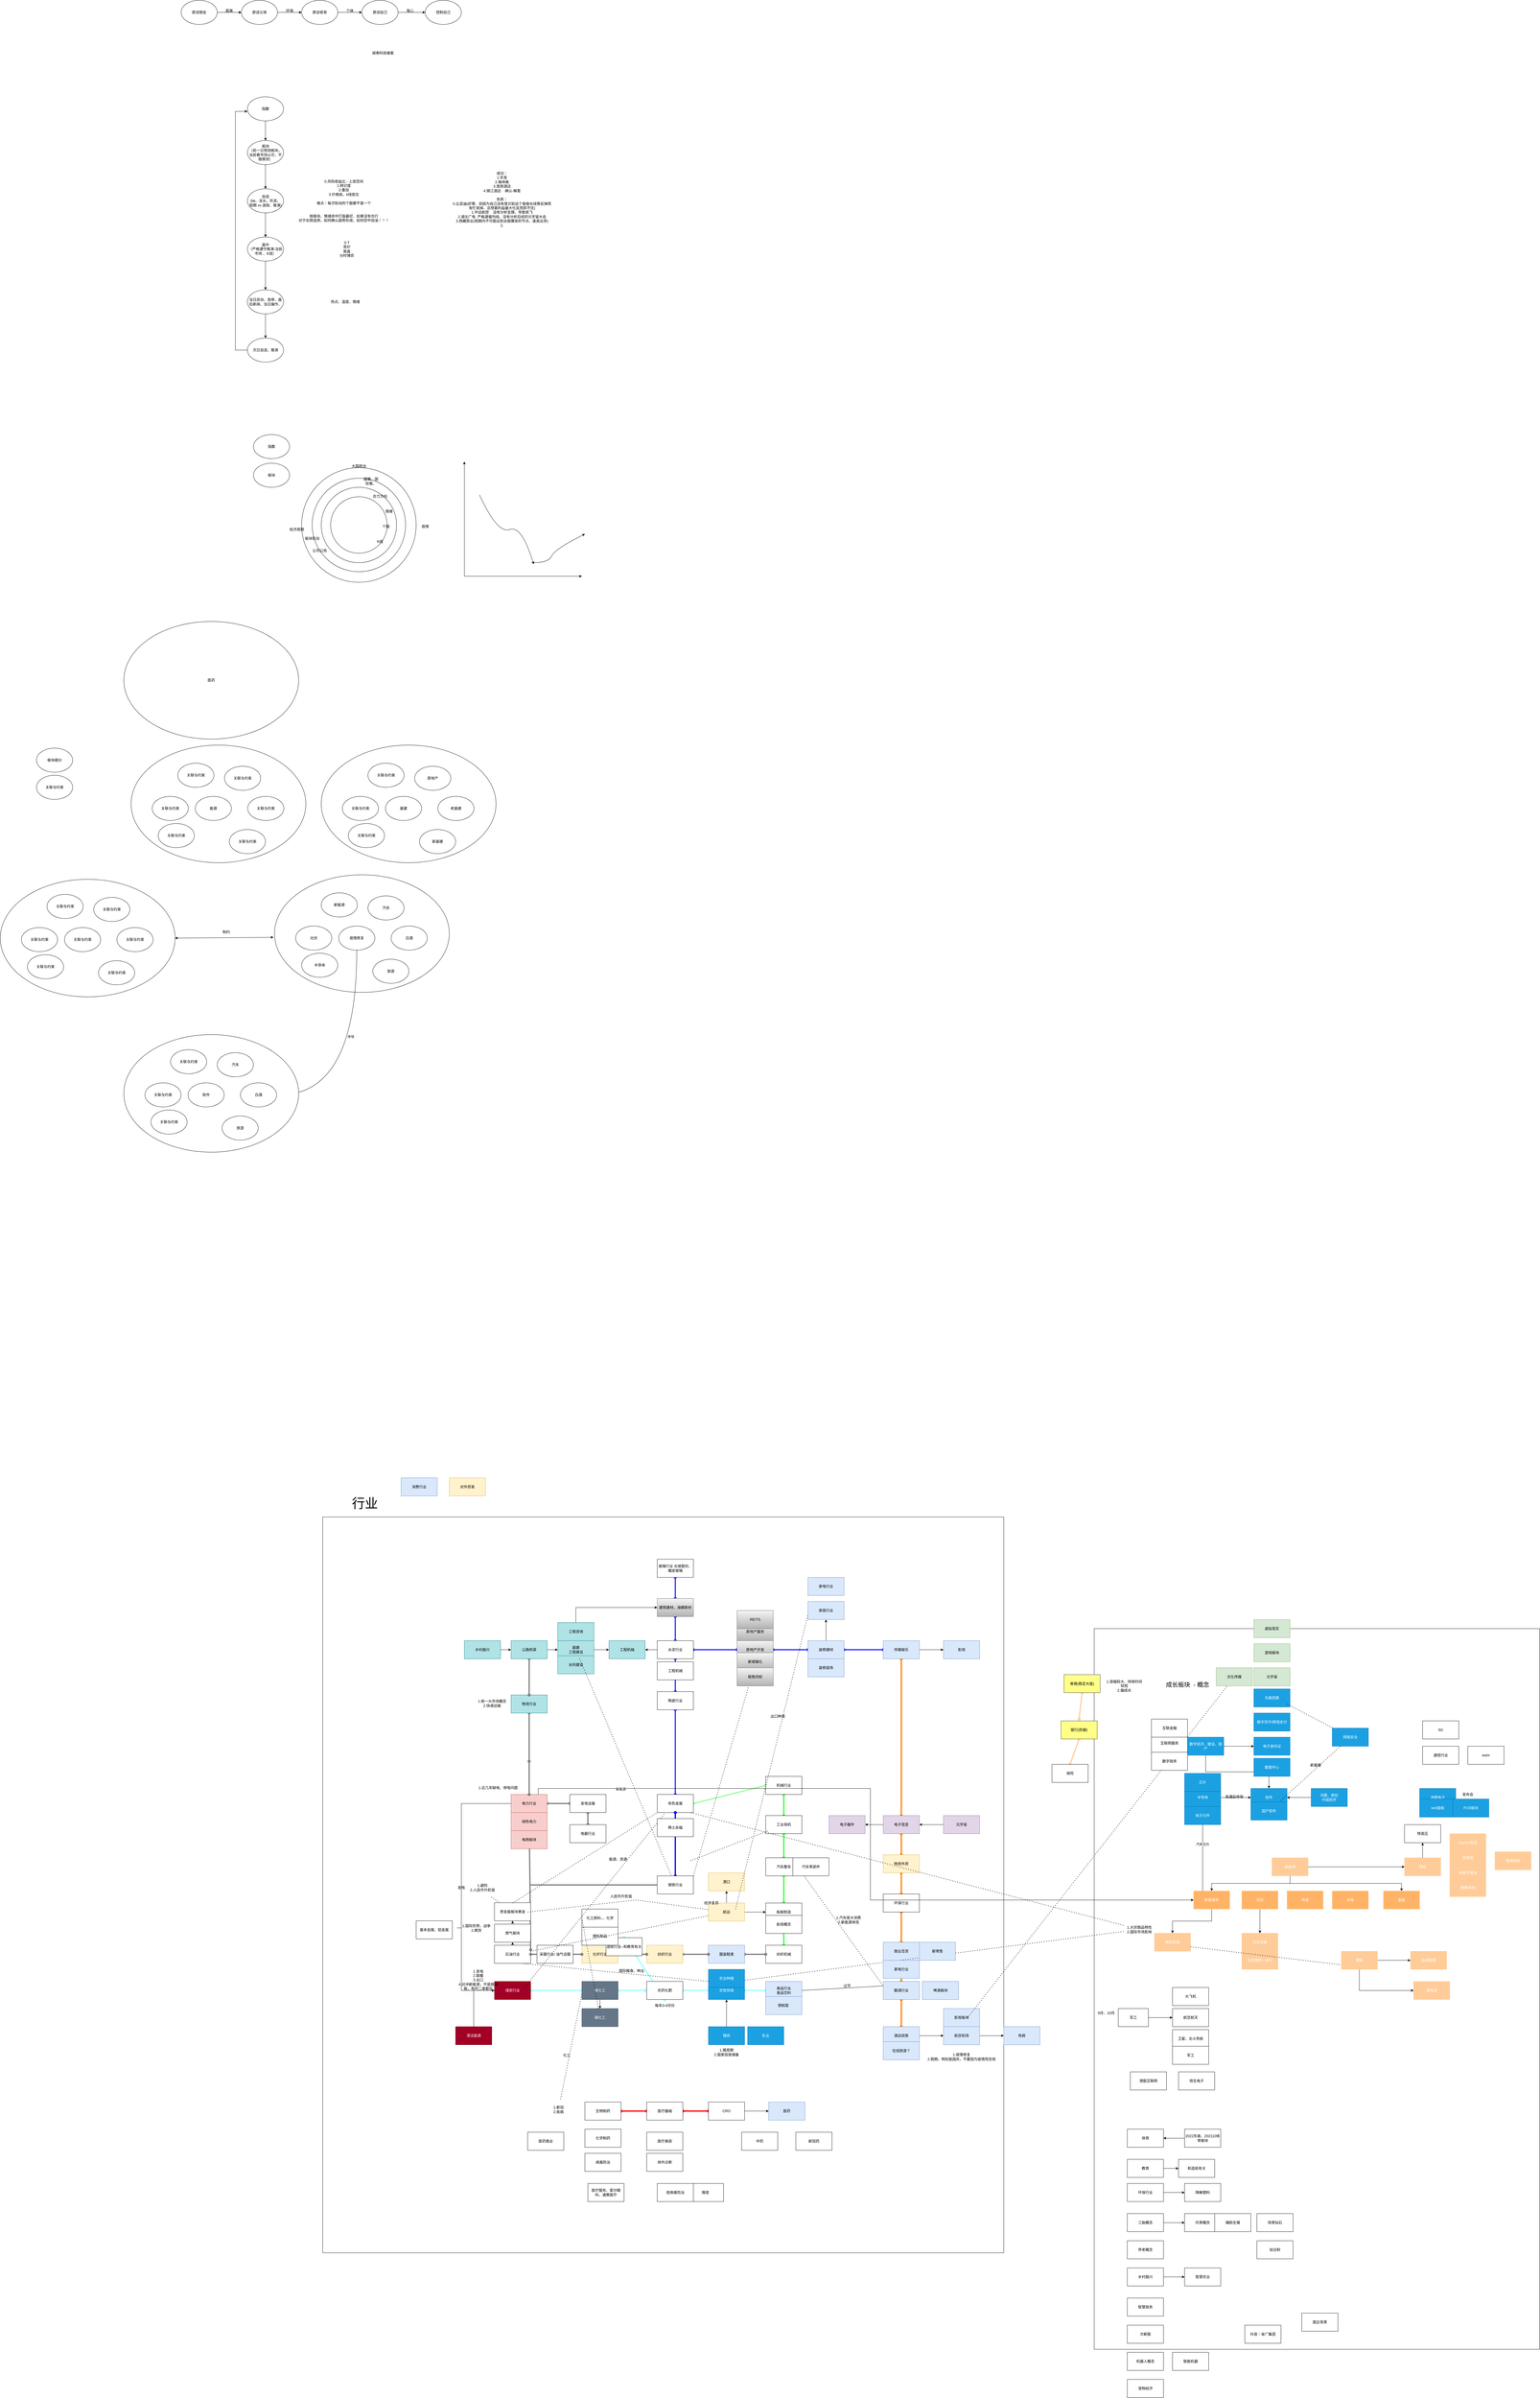 <mxfile version="20.3.0" type="github">
  <diagram id="ldY1qM2QLt-F-Y-WQ3xt" name="Page-1">
    <mxGraphModel dx="2500" dy="941" grid="1" gridSize="10" guides="1" tooltips="1" connect="1" arrows="1" fold="1" page="1" pageScale="1" pageWidth="827" pageHeight="1169" math="0" shadow="0">
      <root>
        <mxCell id="0" />
        <mxCell id="1" parent="0" />
        <mxCell id="4uQCtZzEzjz5VoVeqCpC-237" value="" style="rounded=0;whiteSpace=wrap;html=1;fontSize=20;" parent="1" vertex="1">
          <mxGeometry x="530" y="5150" width="2260" height="2440" as="geometry" />
        </mxCell>
        <mxCell id="4uQCtZzEzjz5VoVeqCpC-235" value="" style="rounded=0;whiteSpace=wrap;html=1;" parent="1" vertex="1">
          <mxGeometry x="3090" y="5520" width="1478" height="2390" as="geometry" />
        </mxCell>
        <mxCell id="4uQCtZzEzjz5VoVeqCpC-86" value="" style="ellipse;whiteSpace=wrap;html=1;" parent="1" vertex="1">
          <mxGeometry x="370" y="3020" width="580" height="390" as="geometry" />
        </mxCell>
        <mxCell id="4uQCtZzEzjz5VoVeqCpC-85" value="" style="ellipse;whiteSpace=wrap;html=1;" parent="1" vertex="1">
          <mxGeometry x="-540" y="3035" width="580" height="390" as="geometry" />
        </mxCell>
        <mxCell id="4uQCtZzEzjz5VoVeqCpC-3" value="" style="edgeStyle=orthogonalEdgeStyle;rounded=0;orthogonalLoop=1;jettySize=auto;html=1;" parent="1" source="4uQCtZzEzjz5VoVeqCpC-1" target="4uQCtZzEzjz5VoVeqCpC-2" edge="1">
          <mxGeometry relative="1" as="geometry" />
        </mxCell>
        <mxCell id="4uQCtZzEzjz5VoVeqCpC-1" value="原谅朋友" style="ellipse;whiteSpace=wrap;html=1;" parent="1" vertex="1">
          <mxGeometry x="60" y="120" width="120" height="80" as="geometry" />
        </mxCell>
        <mxCell id="4uQCtZzEzjz5VoVeqCpC-5" value="" style="edgeStyle=orthogonalEdgeStyle;rounded=0;orthogonalLoop=1;jettySize=auto;html=1;" parent="1" source="4uQCtZzEzjz5VoVeqCpC-2" target="4uQCtZzEzjz5VoVeqCpC-4" edge="1">
          <mxGeometry relative="1" as="geometry" />
        </mxCell>
        <mxCell id="4uQCtZzEzjz5VoVeqCpC-2" value="原谅父母" style="ellipse;whiteSpace=wrap;html=1;" parent="1" vertex="1">
          <mxGeometry x="260" y="120" width="120" height="80" as="geometry" />
        </mxCell>
        <mxCell id="4uQCtZzEzjz5VoVeqCpC-7" value="" style="edgeStyle=orthogonalEdgeStyle;rounded=0;orthogonalLoop=1;jettySize=auto;html=1;" parent="1" source="4uQCtZzEzjz5VoVeqCpC-4" target="4uQCtZzEzjz5VoVeqCpC-6" edge="1">
          <mxGeometry relative="1" as="geometry" />
        </mxCell>
        <mxCell id="4uQCtZzEzjz5VoVeqCpC-4" value="原谅哥哥" style="ellipse;whiteSpace=wrap;html=1;" parent="1" vertex="1">
          <mxGeometry x="460" y="120" width="120" height="80" as="geometry" />
        </mxCell>
        <mxCell id="4uQCtZzEzjz5VoVeqCpC-9" value="" style="edgeStyle=orthogonalEdgeStyle;rounded=0;orthogonalLoop=1;jettySize=auto;html=1;" parent="1" source="4uQCtZzEzjz5VoVeqCpC-6" target="4uQCtZzEzjz5VoVeqCpC-8" edge="1">
          <mxGeometry relative="1" as="geometry" />
        </mxCell>
        <mxCell id="4uQCtZzEzjz5VoVeqCpC-6" value="原谅自己" style="ellipse;whiteSpace=wrap;html=1;" parent="1" vertex="1">
          <mxGeometry x="660" y="120" width="120" height="80" as="geometry" />
        </mxCell>
        <mxCell id="4uQCtZzEzjz5VoVeqCpC-8" value="控制自己" style="ellipse;whiteSpace=wrap;html=1;" parent="1" vertex="1">
          <mxGeometry x="870" y="120" width="120" height="80" as="geometry" />
        </mxCell>
        <mxCell id="4uQCtZzEzjz5VoVeqCpC-10" value="距离" style="text;html=1;strokeColor=none;fillColor=none;align=center;verticalAlign=middle;whiteSpace=wrap;rounded=0;" parent="1" vertex="1">
          <mxGeometry x="190" y="140" width="60" height="30" as="geometry" />
        </mxCell>
        <mxCell id="4uQCtZzEzjz5VoVeqCpC-14" value="环境" style="text;html=1;strokeColor=none;fillColor=none;align=center;verticalAlign=middle;whiteSpace=wrap;rounded=0;" parent="1" vertex="1">
          <mxGeometry x="390" y="140" width="60" height="30" as="geometry" />
        </mxCell>
        <mxCell id="4uQCtZzEzjz5VoVeqCpC-15" value="个体" style="text;html=1;strokeColor=none;fillColor=none;align=center;verticalAlign=middle;whiteSpace=wrap;rounded=0;" parent="1" vertex="1">
          <mxGeometry x="590" y="140" width="60" height="30" as="geometry" />
        </mxCell>
        <mxCell id="4uQCtZzEzjz5VoVeqCpC-16" value="我心" style="text;html=1;strokeColor=none;fillColor=none;align=center;verticalAlign=middle;whiteSpace=wrap;rounded=0;" parent="1" vertex="1">
          <mxGeometry x="790" y="140" width="60" height="30" as="geometry" />
        </mxCell>
        <mxCell id="4uQCtZzEzjz5VoVeqCpC-19" value="" style="edgeStyle=orthogonalEdgeStyle;rounded=0;orthogonalLoop=1;jettySize=auto;html=1;" parent="1" source="4uQCtZzEzjz5VoVeqCpC-17" target="4uQCtZzEzjz5VoVeqCpC-18" edge="1">
          <mxGeometry relative="1" as="geometry" />
        </mxCell>
        <mxCell id="4uQCtZzEzjz5VoVeqCpC-17" value="指数" style="ellipse;whiteSpace=wrap;html=1;" parent="1" vertex="1">
          <mxGeometry x="280" y="440" width="120" height="80" as="geometry" />
        </mxCell>
        <mxCell id="4uQCtZzEzjz5VoVeqCpC-26" value="" style="edgeStyle=orthogonalEdgeStyle;rounded=0;orthogonalLoop=1;jettySize=auto;html=1;" parent="1" source="4uQCtZzEzjz5VoVeqCpC-18" target="4uQCtZzEzjz5VoVeqCpC-25" edge="1">
          <mxGeometry relative="1" as="geometry" />
        </mxCell>
        <mxCell id="4uQCtZzEzjz5VoVeqCpC-18" value="板块&lt;br&gt;（前一日预测板块，当前看市场认可，不做猜测）" style="ellipse;whiteSpace=wrap;html=1;" parent="1" vertex="1">
          <mxGeometry x="280" y="585" width="120" height="80" as="geometry" />
        </mxCell>
        <mxCell id="4uQCtZzEzjz5VoVeqCpC-35" value="" style="edgeStyle=orthogonalEdgeStyle;rounded=0;orthogonalLoop=1;jettySize=auto;html=1;" parent="1" source="4uQCtZzEzjz5VoVeqCpC-25" target="4uQCtZzEzjz5VoVeqCpC-34" edge="1">
          <mxGeometry relative="1" as="geometry" />
        </mxCell>
        <mxCell id="4uQCtZzEzjz5VoVeqCpC-25" value="自选&lt;br&gt;(bk、龙头、形态、&lt;br&gt;短期 vs 波段、推演)" style="ellipse;whiteSpace=wrap;html=1;" parent="1" vertex="1">
          <mxGeometry x="280" y="745" width="120" height="80" as="geometry" />
        </mxCell>
        <mxCell id="4uQCtZzEzjz5VoVeqCpC-31" value="" style="edgeStyle=orthogonalEdgeStyle;rounded=0;orthogonalLoop=1;jettySize=auto;html=1;" parent="1" source="4uQCtZzEzjz5VoVeqCpC-28" target="4uQCtZzEzjz5VoVeqCpC-30" edge="1">
          <mxGeometry relative="1" as="geometry" />
        </mxCell>
        <mxCell id="4uQCtZzEzjz5VoVeqCpC-28" value="当日异动、涨停、盘后新闻、当日操作、" style="ellipse;whiteSpace=wrap;html=1;" parent="1" vertex="1">
          <mxGeometry x="280" y="1080" width="120" height="80" as="geometry" />
        </mxCell>
        <mxCell id="4uQCtZzEzjz5VoVeqCpC-32" style="edgeStyle=orthogonalEdgeStyle;rounded=0;orthogonalLoop=1;jettySize=auto;html=1;exitX=0;exitY=0.5;exitDx=0;exitDy=0;entryX=0;entryY=0.605;entryDx=0;entryDy=0;entryPerimeter=0;" parent="1" source="4uQCtZzEzjz5VoVeqCpC-30" target="4uQCtZzEzjz5VoVeqCpC-17" edge="1">
          <mxGeometry relative="1" as="geometry">
            <Array as="points">
              <mxPoint x="240" y="1280" />
              <mxPoint x="240" y="488" />
            </Array>
          </mxGeometry>
        </mxCell>
        <mxCell id="4uQCtZzEzjz5VoVeqCpC-30" value="次日自选、推演" style="ellipse;whiteSpace=wrap;html=1;" parent="1" vertex="1">
          <mxGeometry x="280" y="1240" width="120" height="80" as="geometry" />
        </mxCell>
        <mxCell id="4uQCtZzEzjz5VoVeqCpC-36" style="edgeStyle=orthogonalEdgeStyle;rounded=0;orthogonalLoop=1;jettySize=auto;html=1;exitX=0.5;exitY=1;exitDx=0;exitDy=0;" parent="1" source="4uQCtZzEzjz5VoVeqCpC-34" target="4uQCtZzEzjz5VoVeqCpC-28" edge="1">
          <mxGeometry relative="1" as="geometry" />
        </mxCell>
        <mxCell id="4uQCtZzEzjz5VoVeqCpC-34" value="盘中&lt;br&gt;（严格遵守推演-当前市场 、K线）" style="ellipse;whiteSpace=wrap;html=1;" parent="1" vertex="1">
          <mxGeometry x="280" y="905" width="120" height="80" as="geometry" />
        </mxCell>
        <mxCell id="4uQCtZzEzjz5VoVeqCpC-42" value="成功：&lt;br&gt;1.农发&lt;br&gt;2.格林美&lt;br&gt;3.首旅酒店&lt;br&gt;4.锦江酒店&amp;nbsp; &amp;nbsp; 确认-解套&lt;br&gt;&lt;br&gt;失败：&lt;br&gt;0.比亚迪(好票、却因为自己没有意识到这个是做长线等反弹而匆忙卖掉、总想着利益最大化反而抓不住)&lt;br&gt;1.中远航控&amp;nbsp; &amp;nbsp; 没有分析支撑、导致卖飞&lt;br&gt;2.湖北广电&amp;nbsp; 严格遵循均线、没有分析后续的元宇宙大会&lt;br&gt;3.西藏旅业(短期内不可能达到全面爆发的节点、逢高出货)&lt;br&gt;2." style="text;html=1;strokeColor=none;fillColor=none;align=center;verticalAlign=middle;whiteSpace=wrap;rounded=0;" parent="1" vertex="1">
          <mxGeometry x="960" y="700" width="330" height="160" as="geometry" />
        </mxCell>
        <mxCell id="4uQCtZzEzjz5VoVeqCpC-43" value="闻泰科技被套" style="text;html=1;strokeColor=none;fillColor=none;align=center;verticalAlign=middle;whiteSpace=wrap;rounded=0;" parent="1" vertex="1">
          <mxGeometry x="620" y="280" width="220" height="30" as="geometry" />
        </mxCell>
        <mxCell id="4uQCtZzEzjz5VoVeqCpC-44" value="" style="ellipse;whiteSpace=wrap;html=1;aspect=fixed;" parent="1" vertex="1">
          <mxGeometry x="460" y="1670" width="380" height="380" as="geometry" />
        </mxCell>
        <mxCell id="4uQCtZzEzjz5VoVeqCpC-45" value="大国政治" style="text;html=1;strokeColor=none;fillColor=none;align=center;verticalAlign=middle;whiteSpace=wrap;rounded=0;" parent="1" vertex="1">
          <mxGeometry x="620" y="1650" width="60" height="30" as="geometry" />
        </mxCell>
        <mxCell id="4uQCtZzEzjz5VoVeqCpC-46" value="经济周期" style="text;html=1;strokeColor=none;fillColor=none;align=center;verticalAlign=middle;whiteSpace=wrap;rounded=0;" parent="1" vertex="1">
          <mxGeometry x="414" y="1860" width="60" height="30" as="geometry" />
        </mxCell>
        <mxCell id="4uQCtZzEzjz5VoVeqCpC-47" value="疫情" style="text;html=1;strokeColor=none;fillColor=none;align=center;verticalAlign=middle;whiteSpace=wrap;rounded=0;" parent="1" vertex="1">
          <mxGeometry x="840" y="1850" width="60" height="30" as="geometry" />
        </mxCell>
        <mxCell id="4uQCtZzEzjz5VoVeqCpC-48" value="战争" style="text;html=1;strokeColor=none;fillColor=none;align=center;verticalAlign=middle;whiteSpace=wrap;rounded=0;" parent="1" vertex="1">
          <mxGeometry x="204" y="2605" width="60" height="30" as="geometry" />
        </mxCell>
        <mxCell id="4uQCtZzEzjz5VoVeqCpC-49" value="" style="ellipse;whiteSpace=wrap;html=1;aspect=fixed;" parent="1" vertex="1">
          <mxGeometry x="495" y="1705" width="310" height="310" as="geometry" />
        </mxCell>
        <mxCell id="4uQCtZzEzjz5VoVeqCpC-50" value="国策、国际策、" style="text;html=1;strokeColor=none;fillColor=none;align=center;verticalAlign=middle;whiteSpace=wrap;rounded=0;" parent="1" vertex="1">
          <mxGeometry x="660" y="1700" width="60" height="30" as="geometry" />
        </mxCell>
        <mxCell id="4uQCtZzEzjz5VoVeqCpC-51" value="公司公告" style="text;html=1;strokeColor=none;fillColor=none;align=center;verticalAlign=middle;whiteSpace=wrap;rounded=0;" parent="1" vertex="1">
          <mxGeometry x="490" y="1930" width="60" height="30" as="geometry" />
        </mxCell>
        <mxCell id="4uQCtZzEzjz5VoVeqCpC-52" value="板块轮动" style="text;html=1;strokeColor=none;fillColor=none;align=center;verticalAlign=middle;whiteSpace=wrap;rounded=0;" parent="1" vertex="1">
          <mxGeometry x="465" y="1890" width="60" height="30" as="geometry" />
        </mxCell>
        <mxCell id="4uQCtZzEzjz5VoVeqCpC-53" value="" style="ellipse;whiteSpace=wrap;html=1;aspect=fixed;" parent="1" vertex="1">
          <mxGeometry x="525" y="1735" width="250" height="250" as="geometry" />
        </mxCell>
        <mxCell id="4uQCtZzEzjz5VoVeqCpC-54" value="合力方向" style="text;html=1;strokeColor=none;fillColor=none;align=center;verticalAlign=middle;whiteSpace=wrap;rounded=0;" parent="1" vertex="1">
          <mxGeometry x="690" y="1750" width="60" height="30" as="geometry" />
        </mxCell>
        <mxCell id="4uQCtZzEzjz5VoVeqCpC-55" value="情绪" style="text;html=1;strokeColor=none;fillColor=none;align=center;verticalAlign=middle;whiteSpace=wrap;rounded=0;" parent="1" vertex="1">
          <mxGeometry x="720" y="1800" width="60" height="30" as="geometry" />
        </mxCell>
        <mxCell id="4uQCtZzEzjz5VoVeqCpC-56" value="" style="ellipse;whiteSpace=wrap;html=1;aspect=fixed;" parent="1" vertex="1">
          <mxGeometry x="556.25" y="1766.25" width="187.5" height="187.5" as="geometry" />
        </mxCell>
        <mxCell id="4uQCtZzEzjz5VoVeqCpC-57" value="个股" style="text;html=1;strokeColor=none;fillColor=none;align=center;verticalAlign=middle;whiteSpace=wrap;rounded=0;" parent="1" vertex="1">
          <mxGeometry x="710" y="1850" width="60" height="30" as="geometry" />
        </mxCell>
        <mxCell id="4uQCtZzEzjz5VoVeqCpC-58" value="K线" style="text;html=1;strokeColor=none;fillColor=none;align=center;verticalAlign=middle;whiteSpace=wrap;rounded=0;" parent="1" vertex="1">
          <mxGeometry x="690" y="1900" width="60" height="30" as="geometry" />
        </mxCell>
        <mxCell id="4uQCtZzEzjz5VoVeqCpC-59" value="" style="endArrow=classic;html=1;rounded=0;" parent="1" edge="1">
          <mxGeometry width="50" height="50" relative="1" as="geometry">
            <mxPoint x="1000" y="2030" as="sourcePoint" />
            <mxPoint x="1000" y="1650" as="targetPoint" />
          </mxGeometry>
        </mxCell>
        <mxCell id="4uQCtZzEzjz5VoVeqCpC-60" value="" style="endArrow=classic;html=1;rounded=0;" parent="1" edge="1">
          <mxGeometry width="50" height="50" relative="1" as="geometry">
            <mxPoint x="1000" y="2030" as="sourcePoint" />
            <mxPoint x="1390" y="2030" as="targetPoint" />
          </mxGeometry>
        </mxCell>
        <mxCell id="4uQCtZzEzjz5VoVeqCpC-62" value="" style="curved=1;endArrow=classic;html=1;rounded=0;" parent="1" edge="1">
          <mxGeometry width="50" height="50" relative="1" as="geometry">
            <mxPoint x="1050" y="1760" as="sourcePoint" />
            <mxPoint x="1230" y="1990" as="targetPoint" />
            <Array as="points">
              <mxPoint x="1110" y="1890" />
              <mxPoint x="1190" y="1860" />
            </Array>
          </mxGeometry>
        </mxCell>
        <mxCell id="4uQCtZzEzjz5VoVeqCpC-63" value="" style="curved=1;endArrow=classic;html=1;rounded=0;" parent="1" edge="1">
          <mxGeometry width="50" height="50" relative="1" as="geometry">
            <mxPoint x="1230" y="1985" as="sourcePoint" />
            <mxPoint x="1400" y="1890" as="targetPoint" />
            <Array as="points">
              <mxPoint x="1280" y="1985" />
              <mxPoint x="1300" y="1940" />
            </Array>
          </mxGeometry>
        </mxCell>
        <mxCell id="4uQCtZzEzjz5VoVeqCpC-64" value="板块细分" style="ellipse;whiteSpace=wrap;html=1;" parent="1" vertex="1">
          <mxGeometry x="-420" y="2600" width="120" height="80" as="geometry" />
        </mxCell>
        <mxCell id="4uQCtZzEzjz5VoVeqCpC-65" value="关联与约束" style="ellipse;whiteSpace=wrap;html=1;" parent="1" vertex="1">
          <mxGeometry x="-420" y="2690" width="120" height="80" as="geometry" />
        </mxCell>
        <mxCell id="4uQCtZzEzjz5VoVeqCpC-66" value="指数" style="ellipse;whiteSpace=wrap;html=1;" parent="1" vertex="1">
          <mxGeometry x="300" y="1560" width="120" height="80" as="geometry" />
        </mxCell>
        <mxCell id="4uQCtZzEzjz5VoVeqCpC-67" value="板块" style="ellipse;whiteSpace=wrap;html=1;" parent="1" vertex="1">
          <mxGeometry x="300" y="1655" width="120" height="80" as="geometry" />
        </mxCell>
        <mxCell id="4uQCtZzEzjz5VoVeqCpC-76" style="edgeStyle=orthogonalEdgeStyle;curved=1;rounded=0;orthogonalLoop=1;jettySize=auto;html=1;exitX=0.5;exitY=1;exitDx=0;exitDy=0;entryX=1;entryY=0.5;entryDx=0;entryDy=0;" parent="1" source="4uQCtZzEzjz5VoVeqCpC-68" target="4uQCtZzEzjz5VoVeqCpC-75" edge="1">
          <mxGeometry relative="1" as="geometry" />
        </mxCell>
        <mxCell id="4uQCtZzEzjz5VoVeqCpC-77" value="传导" style="edgeLabel;html=1;align=center;verticalAlign=middle;resizable=0;points=[];" parent="4uQCtZzEzjz5VoVeqCpC-76" vertex="1" connectable="0">
          <mxGeometry x="-0.227" y="-20" relative="1" as="geometry">
            <mxPoint as="offset" />
          </mxGeometry>
        </mxCell>
        <mxCell id="4uQCtZzEzjz5VoVeqCpC-68" value="疫情修复" style="ellipse;whiteSpace=wrap;html=1;" parent="1" vertex="1">
          <mxGeometry x="583" y="3190" width="120" height="80" as="geometry" />
        </mxCell>
        <mxCell id="4uQCtZzEzjz5VoVeqCpC-69" value="汽车" style="ellipse;whiteSpace=wrap;html=1;" parent="1" vertex="1">
          <mxGeometry x="680" y="3090" width="120" height="80" as="geometry" />
        </mxCell>
        <mxCell id="4uQCtZzEzjz5VoVeqCpC-70" value="白酒" style="ellipse;whiteSpace=wrap;html=1;" parent="1" vertex="1">
          <mxGeometry x="757" y="3190" width="120" height="80" as="geometry" />
        </mxCell>
        <mxCell id="4uQCtZzEzjz5VoVeqCpC-71" value="旅游" style="ellipse;whiteSpace=wrap;html=1;" parent="1" vertex="1">
          <mxGeometry x="696" y="3300" width="120" height="80" as="geometry" />
        </mxCell>
        <mxCell id="4uQCtZzEzjz5VoVeqCpC-72" value="新能源" style="ellipse;whiteSpace=wrap;html=1;" parent="1" vertex="1">
          <mxGeometry x="525" y="3080" width="120" height="80" as="geometry" />
        </mxCell>
        <mxCell id="4uQCtZzEzjz5VoVeqCpC-73" value="半导体" style="ellipse;whiteSpace=wrap;html=1;" parent="1" vertex="1">
          <mxGeometry x="460" y="3280" width="120" height="80" as="geometry" />
        </mxCell>
        <mxCell id="4uQCtZzEzjz5VoVeqCpC-74" value="光伏" style="ellipse;whiteSpace=wrap;html=1;" parent="1" vertex="1">
          <mxGeometry x="440" y="3190" width="120" height="80" as="geometry" />
        </mxCell>
        <mxCell id="4uQCtZzEzjz5VoVeqCpC-75" value="旅游" style="ellipse;whiteSpace=wrap;html=1;" parent="1" vertex="1">
          <mxGeometry x="260" y="3710" width="120" height="80" as="geometry" />
        </mxCell>
        <mxCell id="4uQCtZzEzjz5VoVeqCpC-78" value="关联与约束" style="ellipse;whiteSpace=wrap;html=1;" parent="1" vertex="1">
          <mxGeometry x="-327" y="3195" width="120" height="80" as="geometry" />
        </mxCell>
        <mxCell id="4uQCtZzEzjz5VoVeqCpC-79" value="关联与约束" style="ellipse;whiteSpace=wrap;html=1;" parent="1" vertex="1">
          <mxGeometry x="-230" y="3095" width="120" height="80" as="geometry" />
        </mxCell>
        <mxCell id="4uQCtZzEzjz5VoVeqCpC-80" value="关联与约束" style="ellipse;whiteSpace=wrap;html=1;" parent="1" vertex="1">
          <mxGeometry x="-153" y="3195" width="120" height="80" as="geometry" />
        </mxCell>
        <mxCell id="4uQCtZzEzjz5VoVeqCpC-81" value="关联与约束" style="ellipse;whiteSpace=wrap;html=1;" parent="1" vertex="1">
          <mxGeometry x="-214" y="3305" width="120" height="80" as="geometry" />
        </mxCell>
        <mxCell id="4uQCtZzEzjz5VoVeqCpC-82" value="关联与约束" style="ellipse;whiteSpace=wrap;html=1;" parent="1" vertex="1">
          <mxGeometry x="-385" y="3085" width="120" height="80" as="geometry" />
        </mxCell>
        <mxCell id="4uQCtZzEzjz5VoVeqCpC-83" value="关联与约束" style="ellipse;whiteSpace=wrap;html=1;" parent="1" vertex="1">
          <mxGeometry x="-450" y="3285" width="120" height="80" as="geometry" />
        </mxCell>
        <mxCell id="4uQCtZzEzjz5VoVeqCpC-84" value="关联与约束" style="ellipse;whiteSpace=wrap;html=1;" parent="1" vertex="1">
          <mxGeometry x="-470" y="3195" width="120" height="80" as="geometry" />
        </mxCell>
        <mxCell id="4uQCtZzEzjz5VoVeqCpC-87" value="" style="endArrow=classic;startArrow=classic;html=1;rounded=0;curved=1;exitX=1;exitY=0.5;exitDx=0;exitDy=0;entryX=-0.006;entryY=0.532;entryDx=0;entryDy=0;entryPerimeter=0;" parent="1" source="4uQCtZzEzjz5VoVeqCpC-85" target="4uQCtZzEzjz5VoVeqCpC-86" edge="1">
          <mxGeometry width="50" height="50" relative="1" as="geometry">
            <mxPoint x="240" y="3360" as="sourcePoint" />
            <mxPoint x="290" y="3310" as="targetPoint" />
          </mxGeometry>
        </mxCell>
        <mxCell id="4uQCtZzEzjz5VoVeqCpC-88" value="制约" style="text;html=1;strokeColor=none;fillColor=none;align=center;verticalAlign=middle;whiteSpace=wrap;rounded=0;" parent="1" vertex="1">
          <mxGeometry x="180" y="3195" width="60" height="30" as="geometry" />
        </mxCell>
        <mxCell id="4uQCtZzEzjz5VoVeqCpC-89" value="" style="ellipse;whiteSpace=wrap;html=1;" parent="1" vertex="1">
          <mxGeometry x="-106" y="2590" width="580" height="390" as="geometry" />
        </mxCell>
        <mxCell id="4uQCtZzEzjz5VoVeqCpC-90" value="能源" style="ellipse;whiteSpace=wrap;html=1;" parent="1" vertex="1">
          <mxGeometry x="107" y="2760" width="120" height="80" as="geometry" />
        </mxCell>
        <mxCell id="4uQCtZzEzjz5VoVeqCpC-91" value="关联与约束" style="ellipse;whiteSpace=wrap;html=1;" parent="1" vertex="1">
          <mxGeometry x="204" y="2660" width="120" height="80" as="geometry" />
        </mxCell>
        <mxCell id="4uQCtZzEzjz5VoVeqCpC-92" value="关联与约束" style="ellipse;whiteSpace=wrap;html=1;" parent="1" vertex="1">
          <mxGeometry x="281" y="2760" width="120" height="80" as="geometry" />
        </mxCell>
        <mxCell id="4uQCtZzEzjz5VoVeqCpC-93" value="关联与约束" style="ellipse;whiteSpace=wrap;html=1;" parent="1" vertex="1">
          <mxGeometry x="220" y="2870" width="120" height="80" as="geometry" />
        </mxCell>
        <mxCell id="4uQCtZzEzjz5VoVeqCpC-94" value="关联与约束" style="ellipse;whiteSpace=wrap;html=1;" parent="1" vertex="1">
          <mxGeometry x="49" y="2650" width="120" height="80" as="geometry" />
        </mxCell>
        <mxCell id="4uQCtZzEzjz5VoVeqCpC-95" value="关联与约束" style="ellipse;whiteSpace=wrap;html=1;" parent="1" vertex="1">
          <mxGeometry x="-16" y="2850" width="120" height="80" as="geometry" />
        </mxCell>
        <mxCell id="4uQCtZzEzjz5VoVeqCpC-96" value="关联与约束" style="ellipse;whiteSpace=wrap;html=1;" parent="1" vertex="1">
          <mxGeometry x="-36" y="2760" width="120" height="80" as="geometry" />
        </mxCell>
        <mxCell id="4uQCtZzEzjz5VoVeqCpC-97" value="战争" style="text;html=1;strokeColor=none;fillColor=none;align=center;verticalAlign=middle;whiteSpace=wrap;rounded=0;" parent="1" vertex="1">
          <mxGeometry x="835" y="2605" width="60" height="30" as="geometry" />
        </mxCell>
        <mxCell id="4uQCtZzEzjz5VoVeqCpC-98" value="" style="ellipse;whiteSpace=wrap;html=1;" parent="1" vertex="1">
          <mxGeometry x="525" y="2590" width="580" height="390" as="geometry" />
        </mxCell>
        <mxCell id="4uQCtZzEzjz5VoVeqCpC-99" value="基建" style="ellipse;whiteSpace=wrap;html=1;" parent="1" vertex="1">
          <mxGeometry x="738" y="2760" width="120" height="80" as="geometry" />
        </mxCell>
        <mxCell id="4uQCtZzEzjz5VoVeqCpC-100" value="房地产" style="ellipse;whiteSpace=wrap;html=1;" parent="1" vertex="1">
          <mxGeometry x="835" y="2660" width="120" height="80" as="geometry" />
        </mxCell>
        <mxCell id="4uQCtZzEzjz5VoVeqCpC-101" value="老基建" style="ellipse;whiteSpace=wrap;html=1;" parent="1" vertex="1">
          <mxGeometry x="912" y="2760" width="120" height="80" as="geometry" />
        </mxCell>
        <mxCell id="4uQCtZzEzjz5VoVeqCpC-102" value="新基建" style="ellipse;whiteSpace=wrap;html=1;" parent="1" vertex="1">
          <mxGeometry x="851" y="2870" width="120" height="80" as="geometry" />
        </mxCell>
        <mxCell id="4uQCtZzEzjz5VoVeqCpC-103" value="关联与约束" style="ellipse;whiteSpace=wrap;html=1;" parent="1" vertex="1">
          <mxGeometry x="680" y="2650" width="120" height="80" as="geometry" />
        </mxCell>
        <mxCell id="4uQCtZzEzjz5VoVeqCpC-104" value="关联与约束" style="ellipse;whiteSpace=wrap;html=1;" parent="1" vertex="1">
          <mxGeometry x="615" y="2850" width="120" height="80" as="geometry" />
        </mxCell>
        <mxCell id="4uQCtZzEzjz5VoVeqCpC-105" value="关联与约束" style="ellipse;whiteSpace=wrap;html=1;" parent="1" vertex="1">
          <mxGeometry x="595" y="2760" width="120" height="80" as="geometry" />
        </mxCell>
        <mxCell id="4uQCtZzEzjz5VoVeqCpC-106" value="" style="ellipse;whiteSpace=wrap;html=1;" parent="1" vertex="1">
          <mxGeometry x="-130" y="3550" width="580" height="390" as="geometry" />
        </mxCell>
        <mxCell id="4uQCtZzEzjz5VoVeqCpC-107" value="软件" style="ellipse;whiteSpace=wrap;html=1;" parent="1" vertex="1">
          <mxGeometry x="83" y="3710" width="120" height="80" as="geometry" />
        </mxCell>
        <mxCell id="4uQCtZzEzjz5VoVeqCpC-108" value="汽车" style="ellipse;whiteSpace=wrap;html=1;" parent="1" vertex="1">
          <mxGeometry x="180" y="3610" width="120" height="80" as="geometry" />
        </mxCell>
        <mxCell id="4uQCtZzEzjz5VoVeqCpC-109" value="白酒" style="ellipse;whiteSpace=wrap;html=1;" parent="1" vertex="1">
          <mxGeometry x="257" y="3710" width="120" height="80" as="geometry" />
        </mxCell>
        <mxCell id="4uQCtZzEzjz5VoVeqCpC-110" value="旅游" style="ellipse;whiteSpace=wrap;html=1;" parent="1" vertex="1">
          <mxGeometry x="196" y="3820" width="120" height="80" as="geometry" />
        </mxCell>
        <mxCell id="4uQCtZzEzjz5VoVeqCpC-111" value="关联与约束" style="ellipse;whiteSpace=wrap;html=1;" parent="1" vertex="1">
          <mxGeometry x="25" y="3600" width="120" height="80" as="geometry" />
        </mxCell>
        <mxCell id="4uQCtZzEzjz5VoVeqCpC-112" value="关联与约束" style="ellipse;whiteSpace=wrap;html=1;" parent="1" vertex="1">
          <mxGeometry x="-40" y="3800" width="120" height="80" as="geometry" />
        </mxCell>
        <mxCell id="4uQCtZzEzjz5VoVeqCpC-113" value="关联与约束" style="ellipse;whiteSpace=wrap;html=1;" parent="1" vertex="1">
          <mxGeometry x="-60" y="3710" width="120" height="80" as="geometry" />
        </mxCell>
        <mxCell id="4uQCtZzEzjz5VoVeqCpC-115" value="医药" style="ellipse;whiteSpace=wrap;html=1;" parent="1" vertex="1">
          <mxGeometry x="-130" y="2180" width="580" height="390" as="geometry" />
        </mxCell>
        <mxCell id="4uQCtZzEzjz5VoVeqCpC-116" value="0.风险收益比 - 上涨空间&lt;br&gt;1.辨识度&lt;br&gt;2.叠加&lt;br&gt;3.价格低、k线低位&lt;br&gt;&lt;br&gt;难点：每次轮动的个股都不是一个&lt;br&gt;&lt;br&gt;&lt;br&gt;按板块、情绪命中打版最好、如果没有也行&lt;br&gt;对于右侧选择，如何确认趋势形成、如何空中加油！！！" style="text;html=1;strokeColor=none;fillColor=none;align=center;verticalAlign=middle;whiteSpace=wrap;rounded=0;labelPosition=center;verticalLabelPosition=middle;" parent="1" vertex="1">
          <mxGeometry x="440" y="715" width="320" height="140" as="geometry" />
        </mxCell>
        <mxCell id="4uQCtZzEzjz5VoVeqCpC-184" style="edgeStyle=none;rounded=0;orthogonalLoop=1;jettySize=auto;html=1;exitX=0.5;exitY=1;exitDx=0;exitDy=0;startArrow=oval;startFill=0;endArrow=oval;endFill=1;strokeColor=#3333FF;strokeWidth=4;" parent="1" source="4uQCtZzEzjz5VoVeqCpC-117" target="4uQCtZzEzjz5VoVeqCpC-118" edge="1">
          <mxGeometry relative="1" as="geometry" />
        </mxCell>
        <mxCell id="4uQCtZzEzjz5VoVeqCpC-117" value="玻璃行业 北坡股份、耀皮玻璃" style="rounded=0;whiteSpace=wrap;html=1;" parent="1" vertex="1">
          <mxGeometry x="1640" y="5290" width="120" height="60" as="geometry" />
        </mxCell>
        <mxCell id="4uQCtZzEzjz5VoVeqCpC-183" style="edgeStyle=none;rounded=0;orthogonalLoop=1;jettySize=auto;html=1;exitX=0.5;exitY=1;exitDx=0;exitDy=0;entryX=0.5;entryY=0;entryDx=0;entryDy=0;startArrow=oval;startFill=0;endArrow=oval;endFill=1;strokeColor=#3333FF;strokeWidth=4;" parent="1" source="4uQCtZzEzjz5VoVeqCpC-118" target="4uQCtZzEzjz5VoVeqCpC-119" edge="1">
          <mxGeometry relative="1" as="geometry" />
        </mxCell>
        <mxCell id="4uQCtZzEzjz5VoVeqCpC-118" value="建筑建材，海螺新材" style="rounded=0;whiteSpace=wrap;html=1;fillColor=#f5f5f5;gradientColor=#b3b3b3;strokeColor=#666666;" parent="1" vertex="1">
          <mxGeometry x="1640" y="5420" width="120" height="60" as="geometry" />
        </mxCell>
        <mxCell id="4uQCtZzEzjz5VoVeqCpC-182" style="edgeStyle=none;rounded=0;orthogonalLoop=1;jettySize=auto;html=1;exitX=0.5;exitY=1;exitDx=0;exitDy=0;entryX=0.5;entryY=0;entryDx=0;entryDy=0;startArrow=oval;startFill=0;endArrow=oval;endFill=1;strokeColor=#3333FF;strokeWidth=4;" parent="1" source="4uQCtZzEzjz5VoVeqCpC-119" target="4uQCtZzEzjz5VoVeqCpC-120" edge="1">
          <mxGeometry relative="1" as="geometry" />
        </mxCell>
        <mxCell id="4uQCtZzEzjz5VoVeqCpC-185" style="edgeStyle=none;rounded=0;orthogonalLoop=1;jettySize=auto;html=1;exitX=1;exitY=0.5;exitDx=0;exitDy=0;startArrow=oval;startFill=0;endArrow=oval;endFill=1;strokeColor=#3333FF;strokeWidth=4;" parent="1" source="4uQCtZzEzjz5VoVeqCpC-119" target="4uQCtZzEzjz5VoVeqCpC-123" edge="1">
          <mxGeometry relative="1" as="geometry" />
        </mxCell>
        <mxCell id="DqUaL9jEFc5_sNmNjZzt-27" style="edgeStyle=orthogonalEdgeStyle;rounded=0;orthogonalLoop=1;jettySize=auto;html=1;exitX=0;exitY=0.5;exitDx=0;exitDy=0;" edge="1" parent="1" source="4uQCtZzEzjz5VoVeqCpC-119" target="_ERdf77PiGr_IL9-XyfZ-62">
          <mxGeometry relative="1" as="geometry" />
        </mxCell>
        <mxCell id="4uQCtZzEzjz5VoVeqCpC-119" value="水泥行业" style="rounded=0;whiteSpace=wrap;html=1;" parent="1" vertex="1">
          <mxGeometry x="1640" y="5560" width="120" height="60" as="geometry" />
        </mxCell>
        <mxCell id="4uQCtZzEzjz5VoVeqCpC-181" style="edgeStyle=none;rounded=0;orthogonalLoop=1;jettySize=auto;html=1;exitX=0.5;exitY=1;exitDx=0;exitDy=0;strokeColor=#3333FF;strokeWidth=4;startArrow=oval;startFill=0;endArrow=oval;endFill=1;" parent="1" source="4uQCtZzEzjz5VoVeqCpC-120" target="4uQCtZzEzjz5VoVeqCpC-121" edge="1">
          <mxGeometry relative="1" as="geometry" />
        </mxCell>
        <mxCell id="4uQCtZzEzjz5VoVeqCpC-195" style="edgeStyle=none;rounded=0;orthogonalLoop=1;jettySize=auto;html=1;exitX=1;exitY=0.5;exitDx=0;exitDy=0;entryX=0;entryY=0.5;entryDx=0;entryDy=0;startArrow=oval;startFill=0;endArrow=oval;endFill=1;strokeColor=#99FF99;strokeWidth=4;" parent="1" source="4uQCtZzEzjz5VoVeqCpC-121" target="4uQCtZzEzjz5VoVeqCpC-127" edge="1">
          <mxGeometry relative="1" as="geometry" />
        </mxCell>
        <mxCell id="4uQCtZzEzjz5VoVeqCpC-200" style="edgeStyle=none;rounded=0;orthogonalLoop=1;jettySize=auto;html=1;exitX=0.5;exitY=1;exitDx=0;exitDy=0;entryX=0.5;entryY=0;entryDx=0;entryDy=0;startArrow=none;startFill=0;endArrow=oval;endFill=1;strokeColor=#0000FF;strokeWidth=4;" parent="1" source="DqUaL9jEFc5_sNmNjZzt-62" target="4uQCtZzEzjz5VoVeqCpC-122" edge="1">
          <mxGeometry relative="1" as="geometry" />
        </mxCell>
        <mxCell id="4uQCtZzEzjz5VoVeqCpC-121" value="有色金属" style="rounded=0;whiteSpace=wrap;html=1;" parent="1" vertex="1">
          <mxGeometry x="1640" y="6070" width="120" height="60" as="geometry" />
        </mxCell>
        <mxCell id="4uQCtZzEzjz5VoVeqCpC-122" value="钢铁行业" style="rounded=0;whiteSpace=wrap;html=1;" parent="1" vertex="1">
          <mxGeometry x="1640" y="6340" width="120" height="60" as="geometry" />
        </mxCell>
        <mxCell id="4uQCtZzEzjz5VoVeqCpC-186" style="edgeStyle=none;rounded=0;orthogonalLoop=1;jettySize=auto;html=1;exitX=1;exitY=0.5;exitDx=0;exitDy=0;entryX=0;entryY=0.5;entryDx=0;entryDy=0;startArrow=oval;startFill=0;endArrow=oval;endFill=1;strokeColor=#3333FF;strokeWidth=4;" parent="1" source="4uQCtZzEzjz5VoVeqCpC-123" target="4uQCtZzEzjz5VoVeqCpC-124" edge="1">
          <mxGeometry relative="1" as="geometry" />
        </mxCell>
        <mxCell id="4uQCtZzEzjz5VoVeqCpC-123" value="房地产开发" style="rounded=0;whiteSpace=wrap;html=1;fillColor=#f5f5f5;gradientColor=#b3b3b3;strokeColor=#666666;" parent="1" vertex="1">
          <mxGeometry x="1905" y="5560" width="120" height="60" as="geometry" />
        </mxCell>
        <mxCell id="4uQCtZzEzjz5VoVeqCpC-187" style="edgeStyle=none;rounded=0;orthogonalLoop=1;jettySize=auto;html=1;exitX=1;exitY=0.5;exitDx=0;exitDy=0;entryX=0;entryY=0.5;entryDx=0;entryDy=0;startArrow=oval;startFill=0;endArrow=oval;endFill=1;strokeColor=#3333FF;strokeWidth=4;" parent="1" source="4uQCtZzEzjz5VoVeqCpC-124" target="4uQCtZzEzjz5VoVeqCpC-125" edge="1">
          <mxGeometry relative="1" as="geometry" />
        </mxCell>
        <mxCell id="_ERdf77PiGr_IL9-XyfZ-52" value="" style="edgeStyle=orthogonalEdgeStyle;rounded=0;orthogonalLoop=1;jettySize=auto;html=1;" parent="1" source="4uQCtZzEzjz5VoVeqCpC-124" target="_ERdf77PiGr_IL9-XyfZ-51" edge="1">
          <mxGeometry relative="1" as="geometry" />
        </mxCell>
        <mxCell id="4uQCtZzEzjz5VoVeqCpC-124" value="装修建材" style="rounded=0;whiteSpace=wrap;html=1;fillColor=#dae8fc;strokeColor=#6c8ebf;" parent="1" vertex="1">
          <mxGeometry x="2140" y="5560" width="120" height="60" as="geometry" />
        </mxCell>
        <mxCell id="4uQCtZzEzjz5VoVeqCpC-188" style="edgeStyle=none;rounded=0;orthogonalLoop=1;jettySize=auto;html=1;startArrow=oval;startFill=0;endArrow=oval;endFill=1;strokeColor=#FF8000;strokeWidth=4;" parent="1" source="4uQCtZzEzjz5VoVeqCpC-125" target="4uQCtZzEzjz5VoVeqCpC-133" edge="1">
          <mxGeometry relative="1" as="geometry" />
        </mxCell>
        <mxCell id="_ERdf77PiGr_IL9-XyfZ-2" value="" style="edgeStyle=orthogonalEdgeStyle;rounded=0;orthogonalLoop=1;jettySize=auto;html=1;" parent="1" source="4uQCtZzEzjz5VoVeqCpC-125" target="_ERdf77PiGr_IL9-XyfZ-1" edge="1">
          <mxGeometry relative="1" as="geometry" />
        </mxCell>
        <mxCell id="4uQCtZzEzjz5VoVeqCpC-125" value="传媒娱乐" style="rounded=0;whiteSpace=wrap;html=1;fillColor=#dae8fc;strokeColor=#6c8ebf;" parent="1" vertex="1">
          <mxGeometry x="2390" y="5560" width="120" height="60" as="geometry" />
        </mxCell>
        <mxCell id="4uQCtZzEzjz5VoVeqCpC-196" style="edgeStyle=none;rounded=0;orthogonalLoop=1;jettySize=auto;html=1;exitX=0.5;exitY=1;exitDx=0;exitDy=0;entryX=0.5;entryY=0;entryDx=0;entryDy=0;startArrow=oval;startFill=0;endArrow=oval;endFill=1;strokeColor=#33FF33;strokeWidth=4;" parent="1" source="4uQCtZzEzjz5VoVeqCpC-127" target="4uQCtZzEzjz5VoVeqCpC-128" edge="1">
          <mxGeometry relative="1" as="geometry" />
        </mxCell>
        <mxCell id="4uQCtZzEzjz5VoVeqCpC-127" value="机械行业" style="rounded=0;whiteSpace=wrap;html=1;" parent="1" vertex="1">
          <mxGeometry x="2000" y="6010" width="120" height="60" as="geometry" />
        </mxCell>
        <mxCell id="4uQCtZzEzjz5VoVeqCpC-197" style="edgeStyle=none;rounded=0;orthogonalLoop=1;jettySize=auto;html=1;exitX=0.5;exitY=1;exitDx=0;exitDy=0;entryX=0.5;entryY=0;entryDx=0;entryDy=0;startArrow=oval;startFill=0;endArrow=oval;endFill=1;strokeColor=#33FF33;strokeWidth=4;" parent="1" source="4uQCtZzEzjz5VoVeqCpC-128" target="4uQCtZzEzjz5VoVeqCpC-129" edge="1">
          <mxGeometry relative="1" as="geometry" />
        </mxCell>
        <mxCell id="4uQCtZzEzjz5VoVeqCpC-128" value="工业母机" style="rounded=0;whiteSpace=wrap;html=1;" parent="1" vertex="1">
          <mxGeometry x="2000" y="6140" width="120" height="60" as="geometry" />
        </mxCell>
        <mxCell id="4uQCtZzEzjz5VoVeqCpC-198" style="edgeStyle=none;rounded=0;orthogonalLoop=1;jettySize=auto;html=1;exitX=0.5;exitY=1;exitDx=0;exitDy=0;entryX=0.5;entryY=0;entryDx=0;entryDy=0;startArrow=oval;startFill=0;endArrow=oval;endFill=1;strokeColor=#33FF33;strokeWidth=4;" parent="1" source="4uQCtZzEzjz5VoVeqCpC-129" target="4uQCtZzEzjz5VoVeqCpC-130" edge="1">
          <mxGeometry relative="1" as="geometry" />
        </mxCell>
        <mxCell id="4uQCtZzEzjz5VoVeqCpC-129" value="汽车整车" style="rounded=0;whiteSpace=wrap;html=1;" parent="1" vertex="1">
          <mxGeometry x="2000" y="6280" width="120" height="60" as="geometry" />
        </mxCell>
        <mxCell id="4uQCtZzEzjz5VoVeqCpC-199" style="edgeStyle=none;rounded=0;orthogonalLoop=1;jettySize=auto;html=1;exitX=0.5;exitY=1;exitDx=0;exitDy=0;entryX=0.5;entryY=0;entryDx=0;entryDy=0;startArrow=oval;startFill=0;endArrow=oval;endFill=1;strokeColor=#33FF33;strokeWidth=4;" parent="1" source="4uQCtZzEzjz5VoVeqCpC-130" target="4uQCtZzEzjz5VoVeqCpC-131" edge="1">
          <mxGeometry relative="1" as="geometry" />
        </mxCell>
        <mxCell id="4uQCtZzEzjz5VoVeqCpC-130" value="船舶制造" style="rounded=0;whiteSpace=wrap;html=1;" parent="1" vertex="1">
          <mxGeometry x="2000" y="6430" width="120" height="60" as="geometry" />
        </mxCell>
        <mxCell id="4uQCtZzEzjz5VoVeqCpC-131" value="纺织机械" style="rounded=0;whiteSpace=wrap;html=1;" parent="1" vertex="1">
          <mxGeometry x="2000" y="6570" width="120" height="60" as="geometry" />
        </mxCell>
        <mxCell id="4uQCtZzEzjz5VoVeqCpC-132" value="电子器件" style="rounded=0;whiteSpace=wrap;html=1;fillColor=#e1d5e7;strokeColor=#9673a6;" parent="1" vertex="1">
          <mxGeometry x="2210" y="6140" width="120" height="60" as="geometry" />
        </mxCell>
        <mxCell id="4uQCtZzEzjz5VoVeqCpC-189" style="edgeStyle=none;rounded=0;orthogonalLoop=1;jettySize=auto;html=1;exitX=0.5;exitY=1;exitDx=0;exitDy=0;entryX=0.5;entryY=0;entryDx=0;entryDy=0;startArrow=oval;startFill=0;endArrow=oval;endFill=1;strokeColor=#FF8000;strokeWidth=4;" parent="1" source="4uQCtZzEzjz5VoVeqCpC-133" target="4uQCtZzEzjz5VoVeqCpC-135" edge="1">
          <mxGeometry relative="1" as="geometry" />
        </mxCell>
        <mxCell id="_ERdf77PiGr_IL9-XyfZ-13" style="edgeStyle=orthogonalEdgeStyle;rounded=0;orthogonalLoop=1;jettySize=auto;html=1;exitX=0;exitY=0.5;exitDx=0;exitDy=0;entryX=1;entryY=0.5;entryDx=0;entryDy=0;" parent="1" source="4uQCtZzEzjz5VoVeqCpC-133" target="4uQCtZzEzjz5VoVeqCpC-132" edge="1">
          <mxGeometry relative="1" as="geometry" />
        </mxCell>
        <mxCell id="4uQCtZzEzjz5VoVeqCpC-133" value="电子信息" style="rounded=0;whiteSpace=wrap;html=1;fillColor=#e1d5e7;strokeColor=#9673a6;" parent="1" vertex="1">
          <mxGeometry x="2390" y="6140" width="120" height="60" as="geometry" />
        </mxCell>
        <mxCell id="4uQCtZzEzjz5VoVeqCpC-190" style="edgeStyle=none;rounded=0;orthogonalLoop=1;jettySize=auto;html=1;exitX=0.5;exitY=1;exitDx=0;exitDy=0;entryX=0.5;entryY=0;entryDx=0;entryDy=0;startArrow=oval;startFill=0;endArrow=oval;endFill=1;strokeColor=#FF8000;strokeWidth=4;" parent="1" source="4uQCtZzEzjz5VoVeqCpC-135" target="4uQCtZzEzjz5VoVeqCpC-136" edge="1">
          <mxGeometry relative="1" as="geometry" />
        </mxCell>
        <mxCell id="4uQCtZzEzjz5VoVeqCpC-135" value="物资外贸" style="rounded=0;whiteSpace=wrap;html=1;fillColor=#fff2cc;strokeColor=#d6b656;" parent="1" vertex="1">
          <mxGeometry x="2390" y="6270" width="120" height="60" as="geometry" />
        </mxCell>
        <mxCell id="4uQCtZzEzjz5VoVeqCpC-191" style="edgeStyle=none;rounded=0;orthogonalLoop=1;jettySize=auto;html=1;exitX=0.5;exitY=1;exitDx=0;exitDy=0;entryX=0.5;entryY=0;entryDx=0;entryDy=0;startArrow=oval;startFill=0;endArrow=oval;endFill=1;strokeColor=#FF8000;strokeWidth=4;" parent="1" source="4uQCtZzEzjz5VoVeqCpC-136" target="4uQCtZzEzjz5VoVeqCpC-137" edge="1">
          <mxGeometry relative="1" as="geometry" />
        </mxCell>
        <mxCell id="4uQCtZzEzjz5VoVeqCpC-136" value="环保行业" style="rounded=0;whiteSpace=wrap;html=1;" parent="1" vertex="1">
          <mxGeometry x="2390" y="6400" width="120" height="60" as="geometry" />
        </mxCell>
        <mxCell id="4uQCtZzEzjz5VoVeqCpC-192" style="edgeStyle=none;rounded=0;orthogonalLoop=1;jettySize=auto;html=1;exitX=0.5;exitY=1;exitDx=0;exitDy=0;startArrow=oval;startFill=0;endArrow=oval;endFill=1;strokeColor=#FF8000;strokeWidth=4;" parent="1" source="4uQCtZzEzjz5VoVeqCpC-137" target="4uQCtZzEzjz5VoVeqCpC-138" edge="1">
          <mxGeometry relative="1" as="geometry" />
        </mxCell>
        <mxCell id="4uQCtZzEzjz5VoVeqCpC-137" value="商业百货" style="rounded=0;whiteSpace=wrap;html=1;fillColor=#dae8fc;strokeColor=#6c8ebf;" parent="1" vertex="1">
          <mxGeometry x="2390" y="6560" width="120" height="60" as="geometry" />
        </mxCell>
        <mxCell id="4uQCtZzEzjz5VoVeqCpC-193" style="edgeStyle=none;rounded=0;orthogonalLoop=1;jettySize=auto;html=1;exitX=0.5;exitY=1;exitDx=0;exitDy=0;startArrow=oval;startFill=0;endArrow=oval;endFill=1;strokeColor=#FF8000;strokeWidth=4;" parent="1" source="4uQCtZzEzjz5VoVeqCpC-138" target="4uQCtZzEzjz5VoVeqCpC-139" edge="1">
          <mxGeometry relative="1" as="geometry" />
        </mxCell>
        <mxCell id="4uQCtZzEzjz5VoVeqCpC-138" value="酿酒行业" style="rounded=0;whiteSpace=wrap;html=1;fillColor=#dae8fc;strokeColor=#6c8ebf;" parent="1" vertex="1">
          <mxGeometry x="2390" y="6690" width="120" height="60" as="geometry" />
        </mxCell>
        <mxCell id="_ERdf77PiGr_IL9-XyfZ-38" value="" style="edgeStyle=orthogonalEdgeStyle;rounded=0;orthogonalLoop=1;jettySize=auto;html=1;" parent="1" source="4uQCtZzEzjz5VoVeqCpC-139" target="_ERdf77PiGr_IL9-XyfZ-37" edge="1">
          <mxGeometry relative="1" as="geometry" />
        </mxCell>
        <mxCell id="4uQCtZzEzjz5VoVeqCpC-139" value="酒店综旅" style="rounded=0;whiteSpace=wrap;html=1;fillColor=#dae8fc;strokeColor=#6c8ebf;" parent="1" vertex="1">
          <mxGeometry x="2390" y="6840" width="120" height="60" as="geometry" />
        </mxCell>
        <mxCell id="4uQCtZzEzjz5VoVeqCpC-203" style="edgeStyle=none;rounded=0;orthogonalLoop=1;jettySize=auto;html=1;exitX=1;exitY=0.5;exitDx=0;exitDy=0;startArrow=oval;startFill=0;endArrow=oval;endFill=1;strokeColor=#808080;strokeWidth=4;" parent="1" source="4uQCtZzEzjz5VoVeqCpC-140" target="4uQCtZzEzjz5VoVeqCpC-131" edge="1">
          <mxGeometry relative="1" as="geometry" />
        </mxCell>
        <mxCell id="4uQCtZzEzjz5VoVeqCpC-140" value="服装鞋类" style="rounded=0;whiteSpace=wrap;html=1;fillColor=#dae8fc;strokeColor=#6c8ebf;" parent="1" vertex="1">
          <mxGeometry x="1810" y="6570" width="120" height="60" as="geometry" />
        </mxCell>
        <mxCell id="4uQCtZzEzjz5VoVeqCpC-202" style="edgeStyle=none;rounded=0;orthogonalLoop=1;jettySize=auto;html=1;exitX=1;exitY=0.5;exitDx=0;exitDy=0;startArrow=oval;startFill=0;endArrow=oval;endFill=1;strokeColor=#808080;strokeWidth=4;" parent="1" source="4uQCtZzEzjz5VoVeqCpC-141" target="4uQCtZzEzjz5VoVeqCpC-140" edge="1">
          <mxGeometry relative="1" as="geometry" />
        </mxCell>
        <mxCell id="4uQCtZzEzjz5VoVeqCpC-141" value="纺织行业" style="rounded=0;whiteSpace=wrap;html=1;fillColor=#fff2cc;strokeColor=#d6b656;" parent="1" vertex="1">
          <mxGeometry x="1605" y="6570" width="120" height="60" as="geometry" />
        </mxCell>
        <mxCell id="4uQCtZzEzjz5VoVeqCpC-201" style="edgeStyle=none;rounded=0;orthogonalLoop=1;jettySize=auto;html=1;exitX=1;exitY=0.5;exitDx=0;exitDy=0;entryX=0;entryY=0.5;entryDx=0;entryDy=0;startArrow=oval;startFill=0;endArrow=oval;endFill=1;strokeColor=#808080;strokeWidth=4;" parent="1" source="4uQCtZzEzjz5VoVeqCpC-142" target="4uQCtZzEzjz5VoVeqCpC-141" edge="1">
          <mxGeometry relative="1" as="geometry" />
        </mxCell>
        <mxCell id="4uQCtZzEzjz5VoVeqCpC-142" value="化纤行业" style="rounded=0;whiteSpace=wrap;html=1;fillColor=#fff2cc;strokeColor=#d6b656;" parent="1" vertex="1">
          <mxGeometry x="1390" y="6570" width="120" height="60" as="geometry" />
        </mxCell>
        <mxCell id="4uQCtZzEzjz5VoVeqCpC-204" style="edgeStyle=none;rounded=0;orthogonalLoop=1;jettySize=auto;html=1;exitX=1;exitY=0.5;exitDx=0;exitDy=0;entryX=0;entryY=0.5;entryDx=0;entryDy=0;startArrow=none;startFill=0;endArrow=oval;endFill=1;strokeColor=#808080;strokeWidth=4;" parent="1" source="DqUaL9jEFc5_sNmNjZzt-1" target="4uQCtZzEzjz5VoVeqCpC-142" edge="1">
          <mxGeometry relative="1" as="geometry" />
        </mxCell>
        <mxCell id="DqUaL9jEFc5_sNmNjZzt-43" style="edgeStyle=orthogonalEdgeStyle;rounded=0;orthogonalLoop=1;jettySize=auto;html=1;exitX=0.5;exitY=0;exitDx=0;exitDy=0;entryX=0.5;entryY=1;entryDx=0;entryDy=0;" edge="1" parent="1" source="4uQCtZzEzjz5VoVeqCpC-143" target="DqUaL9jEFc5_sNmNjZzt-8">
          <mxGeometry relative="1" as="geometry" />
        </mxCell>
        <mxCell id="4uQCtZzEzjz5VoVeqCpC-143" value="石油行业" style="rounded=0;whiteSpace=wrap;html=1;" parent="1" vertex="1">
          <mxGeometry x="1100" y="6570" width="120" height="60" as="geometry" />
        </mxCell>
        <mxCell id="4uQCtZzEzjz5VoVeqCpC-205" style="edgeStyle=none;rounded=0;orthogonalLoop=1;jettySize=auto;html=1;exitX=1;exitY=0.5;exitDx=0;exitDy=0;entryX=0;entryY=0.5;entryDx=0;entryDy=0;startArrow=oval;startFill=0;endArrow=oval;endFill=1;strokeColor=#99FFFF;strokeWidth=4;" parent="1" source="4uQCtZzEzjz5VoVeqCpC-144" target="4uQCtZzEzjz5VoVeqCpC-145" edge="1">
          <mxGeometry relative="1" as="geometry" />
        </mxCell>
        <mxCell id="4uQCtZzEzjz5VoVeqCpC-144" value="煤炭行业" style="rounded=0;whiteSpace=wrap;html=1;fillColor=#a20025;fontColor=#ffffff;strokeColor=#6F0000;" parent="1" vertex="1">
          <mxGeometry x="1100" y="6690" width="120" height="60" as="geometry" />
        </mxCell>
        <mxCell id="4uQCtZzEzjz5VoVeqCpC-206" style="edgeStyle=none;rounded=0;orthogonalLoop=1;jettySize=auto;html=1;exitX=1;exitY=0.5;exitDx=0;exitDy=0;startArrow=oval;startFill=0;endArrow=oval;endFill=1;strokeColor=#99FFFF;strokeWidth=4;" parent="1" source="4uQCtZzEzjz5VoVeqCpC-145" edge="1">
          <mxGeometry relative="1" as="geometry">
            <mxPoint x="1600" y="6720.176" as="targetPoint" />
          </mxGeometry>
        </mxCell>
        <mxCell id="_ERdf77PiGr_IL9-XyfZ-54" style="edgeStyle=orthogonalEdgeStyle;rounded=0;orthogonalLoop=1;jettySize=auto;html=1;exitX=0.5;exitY=1;exitDx=0;exitDy=0;" parent="1" source="4uQCtZzEzjz5VoVeqCpC-145" target="_ERdf77PiGr_IL9-XyfZ-53" edge="1">
          <mxGeometry relative="1" as="geometry" />
        </mxCell>
        <mxCell id="4uQCtZzEzjz5VoVeqCpC-145" value="煤化工" style="rounded=0;whiteSpace=wrap;html=1;fillColor=#647687;fontColor=#ffffff;strokeColor=#314354;" parent="1" vertex="1">
          <mxGeometry x="1390" y="6690" width="120" height="60" as="geometry" />
        </mxCell>
        <mxCell id="4uQCtZzEzjz5VoVeqCpC-207" style="edgeStyle=none;rounded=0;orthogonalLoop=1;jettySize=auto;html=1;exitX=1;exitY=0.5;exitDx=0;exitDy=0;entryX=0;entryY=0.5;entryDx=0;entryDy=0;startArrow=oval;startFill=0;endArrow=oval;endFill=1;strokeColor=#99FFFF;strokeWidth=4;" parent="1" source="4uQCtZzEzjz5VoVeqCpC-146" target="4uQCtZzEzjz5VoVeqCpC-147" edge="1">
          <mxGeometry relative="1" as="geometry" />
        </mxCell>
        <mxCell id="4uQCtZzEzjz5VoVeqCpC-209" style="edgeStyle=none;rounded=0;orthogonalLoop=1;jettySize=auto;html=1;exitX=0.5;exitY=1;exitDx=0;exitDy=0;entryX=0.5;entryY=0;entryDx=0;entryDy=0;startArrow=oval;startFill=0;endArrow=oval;endFill=1;strokeColor=#99FFFF;strokeWidth=4;" parent="1" source="4uQCtZzEzjz5VoVeqCpC-146" target="4uQCtZzEzjz5VoVeqCpC-149" edge="1">
          <mxGeometry relative="1" as="geometry" />
        </mxCell>
        <mxCell id="4uQCtZzEzjz5VoVeqCpC-146" value="农药化肥" style="rounded=0;whiteSpace=wrap;html=1;" parent="1" vertex="1">
          <mxGeometry x="1605" y="6690" width="120" height="60" as="geometry" />
        </mxCell>
        <mxCell id="4uQCtZzEzjz5VoVeqCpC-208" style="edgeStyle=none;rounded=0;orthogonalLoop=1;jettySize=auto;html=1;exitX=1;exitY=0.5;exitDx=0;exitDy=0;startArrow=oval;startFill=0;endArrow=oval;endFill=1;strokeColor=#99FFFF;strokeWidth=4;" parent="1" source="4uQCtZzEzjz5VoVeqCpC-147" target="4uQCtZzEzjz5VoVeqCpC-148" edge="1">
          <mxGeometry relative="1" as="geometry" />
        </mxCell>
        <mxCell id="4uQCtZzEzjz5VoVeqCpC-147" value="农牧饲渔" style="rounded=0;whiteSpace=wrap;html=1;fillColor=#1ba1e2;fontColor=#ffffff;strokeColor=#006EAF;" parent="1" vertex="1">
          <mxGeometry x="1810" y="6690" width="120" height="60" as="geometry" />
        </mxCell>
        <mxCell id="4uQCtZzEzjz5VoVeqCpC-148" value="食品行业&lt;br&gt;食品饮料" style="rounded=0;whiteSpace=wrap;html=1;fillColor=#dae8fc;strokeColor=#6c8ebf;" parent="1" vertex="1">
          <mxGeometry x="2000" y="6690" width="120" height="60" as="geometry" />
        </mxCell>
        <mxCell id="4uQCtZzEzjz5VoVeqCpC-149" value="造纸行业--和教育有关" style="rounded=0;whiteSpace=wrap;html=1;" parent="1" vertex="1">
          <mxGeometry x="1470" y="6545" width="120" height="60" as="geometry" />
        </mxCell>
        <mxCell id="4uQCtZzEzjz5VoVeqCpC-150" value="塑料制品" style="rounded=0;whiteSpace=wrap;html=1;" parent="1" vertex="1">
          <mxGeometry x="1390" y="6510" width="120" height="60" as="geometry" />
        </mxCell>
        <mxCell id="4uQCtZzEzjz5VoVeqCpC-212" style="edgeStyle=none;rounded=0;orthogonalLoop=1;jettySize=auto;html=1;exitX=1;exitY=0.5;exitDx=0;exitDy=0;entryX=0;entryY=0.5;entryDx=0;entryDy=0;startArrow=oval;startFill=0;endArrow=oval;endFill=1;strokeColor=#FF0000;strokeWidth=4;" parent="1" source="4uQCtZzEzjz5VoVeqCpC-151" target="4uQCtZzEzjz5VoVeqCpC-152" edge="1">
          <mxGeometry relative="1" as="geometry" />
        </mxCell>
        <mxCell id="4uQCtZzEzjz5VoVeqCpC-151" value="生物制药" style="rounded=0;whiteSpace=wrap;html=1;" parent="1" vertex="1">
          <mxGeometry x="1400" y="7090" width="120" height="60" as="geometry" />
        </mxCell>
        <mxCell id="4uQCtZzEzjz5VoVeqCpC-214" style="edgeStyle=none;rounded=0;orthogonalLoop=1;jettySize=auto;html=1;exitX=1;exitY=0.5;exitDx=0;exitDy=0;entryX=0;entryY=0.5;entryDx=0;entryDy=0;startArrow=oval;startFill=0;endArrow=oval;endFill=1;strokeColor=#FF0000;strokeWidth=4;" parent="1" source="4uQCtZzEzjz5VoVeqCpC-152" target="4uQCtZzEzjz5VoVeqCpC-213" edge="1">
          <mxGeometry relative="1" as="geometry" />
        </mxCell>
        <mxCell id="4uQCtZzEzjz5VoVeqCpC-152" value="医疗器械" style="rounded=0;whiteSpace=wrap;html=1;" parent="1" vertex="1">
          <mxGeometry x="1605" y="7090" width="120" height="60" as="geometry" />
        </mxCell>
        <mxCell id="4uQCtZzEzjz5VoVeqCpC-229" style="edgeStyle=none;rounded=0;orthogonalLoop=1;jettySize=auto;html=1;exitX=1;exitY=0.5;exitDx=0;exitDy=0;entryX=0;entryY=0.5;entryDx=0;entryDy=0;startArrow=oval;startFill=0;endArrow=oval;endFill=1;strokeColor=#808080;strokeWidth=4;" parent="1" source="4uQCtZzEzjz5VoVeqCpC-153" target="4uQCtZzEzjz5VoVeqCpC-154" edge="1">
          <mxGeometry relative="1" as="geometry" />
        </mxCell>
        <mxCell id="4uQCtZzEzjz5VoVeqCpC-231" style="edgeStyle=none;rounded=0;orthogonalLoop=1;jettySize=auto;html=1;exitX=0.5;exitY=1;exitDx=0;exitDy=0;entryX=1;entryY=0.25;entryDx=0;entryDy=0;startArrow=oval;startFill=0;endArrow=oval;endFill=1;strokeColor=#808080;strokeWidth=4;" parent="1" source="4uQCtZzEzjz5VoVeqCpC-153" target="4uQCtZzEzjz5VoVeqCpC-143" edge="1">
          <mxGeometry relative="1" as="geometry" />
        </mxCell>
        <mxCell id="_ERdf77PiGr_IL9-XyfZ-58" style="edgeStyle=orthogonalEdgeStyle;rounded=0;orthogonalLoop=1;jettySize=auto;html=1;exitX=0;exitY=0.5;exitDx=0;exitDy=0;entryX=0;entryY=0.5;entryDx=0;entryDy=0;startArrow=none;" parent="1" source="DqUaL9jEFc5_sNmNjZzt-5" target="4uQCtZzEzjz5VoVeqCpC-144" edge="1">
          <mxGeometry relative="1" as="geometry">
            <Array as="points">
              <mxPoint x="990" y="6720" />
            </Array>
          </mxGeometry>
        </mxCell>
        <mxCell id="_ERdf77PiGr_IL9-XyfZ-60" style="edgeStyle=orthogonalEdgeStyle;rounded=0;orthogonalLoop=1;jettySize=auto;html=1;exitX=0.75;exitY=0;exitDx=0;exitDy=0;entryX=0;entryY=0.5;entryDx=0;entryDy=0;" parent="1" source="4uQCtZzEzjz5VoVeqCpC-153" target="_ERdf77PiGr_IL9-XyfZ-44" edge="1">
          <mxGeometry relative="1" as="geometry" />
        </mxCell>
        <mxCell id="_ERdf77PiGr_IL9-XyfZ-61" value="新能源" style="edgeLabel;html=1;align=center;verticalAlign=middle;resizable=0;points=[];" parent="_ERdf77PiGr_IL9-XyfZ-60" vertex="1" connectable="0">
          <mxGeometry x="-0.771" y="-2" relative="1" as="geometry">
            <mxPoint as="offset" />
          </mxGeometry>
        </mxCell>
        <mxCell id="4uQCtZzEzjz5VoVeqCpC-153" value="电力行业" style="rounded=0;whiteSpace=wrap;html=1;fillColor=#f8cecc;strokeColor=#b85450;" parent="1" vertex="1">
          <mxGeometry x="1155" y="6070" width="120" height="60" as="geometry" />
        </mxCell>
        <mxCell id="4uQCtZzEzjz5VoVeqCpC-230" style="edgeStyle=none;rounded=0;orthogonalLoop=1;jettySize=auto;html=1;exitX=0.5;exitY=1;exitDx=0;exitDy=0;entryX=0.5;entryY=0;entryDx=0;entryDy=0;startArrow=oval;startFill=0;endArrow=oval;endFill=1;strokeColor=#808080;strokeWidth=4;" parent="1" source="4uQCtZzEzjz5VoVeqCpC-154" target="4uQCtZzEzjz5VoVeqCpC-155" edge="1">
          <mxGeometry relative="1" as="geometry" />
        </mxCell>
        <mxCell id="4uQCtZzEzjz5VoVeqCpC-154" value="发电设备" style="rounded=0;whiteSpace=wrap;html=1;" parent="1" vertex="1">
          <mxGeometry x="1350" y="6070" width="120" height="60" as="geometry" />
        </mxCell>
        <mxCell id="4uQCtZzEzjz5VoVeqCpC-155" value="电器行业" style="rounded=0;whiteSpace=wrap;html=1;" parent="1" vertex="1">
          <mxGeometry x="1350" y="6170" width="120" height="60" as="geometry" />
        </mxCell>
        <mxCell id="4uQCtZzEzjz5VoVeqCpC-228" style="edgeStyle=none;rounded=0;orthogonalLoop=1;jettySize=auto;html=1;exitX=0.5;exitY=1;exitDx=0;exitDy=0;entryX=0.5;entryY=0;entryDx=0;entryDy=0;startArrow=oval;startFill=0;endArrow=oval;endFill=1;strokeColor=#808080;strokeWidth=4;" parent="1" target="4uQCtZzEzjz5VoVeqCpC-153" edge="1">
          <mxGeometry relative="1" as="geometry">
            <mxPoint x="1215" y="5960.0" as="sourcePoint" />
          </mxGeometry>
        </mxCell>
        <mxCell id="4uQCtZzEzjz5VoVeqCpC-227" style="edgeStyle=none;rounded=0;orthogonalLoop=1;jettySize=auto;html=1;exitX=0.5;exitY=1;exitDx=0;exitDy=0;startArrow=oval;startFill=0;endArrow=oval;endFill=1;strokeColor=#808080;strokeWidth=4;" parent="1" source="4uQCtZzEzjz5VoVeqCpC-157" edge="1">
          <mxGeometry relative="1" as="geometry">
            <mxPoint x="1215" y="5960" as="targetPoint" />
          </mxGeometry>
        </mxCell>
        <mxCell id="4uQCtZzEzjz5VoVeqCpC-157" value="物流行业" style="rounded=0;whiteSpace=wrap;html=1;fillColor=#b0e3e6;strokeColor=#0e8088;" parent="1" vertex="1">
          <mxGeometry x="1155" y="5740" width="120" height="60" as="geometry" />
        </mxCell>
        <mxCell id="4uQCtZzEzjz5VoVeqCpC-226" style="edgeStyle=none;rounded=0;orthogonalLoop=1;jettySize=auto;html=1;exitX=0.5;exitY=1;exitDx=0;exitDy=0;entryX=0.5;entryY=0;entryDx=0;entryDy=0;startArrow=oval;startFill=0;endArrow=oval;endFill=1;strokeColor=#808080;strokeWidth=4;" parent="1" source="4uQCtZzEzjz5VoVeqCpC-158" target="4uQCtZzEzjz5VoVeqCpC-157" edge="1">
          <mxGeometry relative="1" as="geometry" />
        </mxCell>
        <mxCell id="4uQCtZzEzjz5VoVeqCpC-158" value="公路桥梁" style="rounded=0;whiteSpace=wrap;html=1;" parent="1" vertex="1">
          <mxGeometry x="1155" y="5560" width="120" height="60" as="geometry" />
        </mxCell>
        <mxCell id="4uQCtZzEzjz5VoVeqCpC-233" style="edgeStyle=none;rounded=0;orthogonalLoop=1;jettySize=auto;html=1;exitX=0.5;exitY=1;exitDx=0;exitDy=0;startArrow=oval;startFill=0;endArrow=oval;endFill=1;strokeColor=#FFCE9F;strokeWidth=4;" parent="1" source="4uQCtZzEzjz5VoVeqCpC-159" edge="1">
          <mxGeometry relative="1" as="geometry">
            <mxPoint x="3040" y="5820" as="targetPoint" />
          </mxGeometry>
        </mxCell>
        <mxCell id="4uQCtZzEzjz5VoVeqCpC-159" value="券商(稳定大盘)" style="rounded=0;whiteSpace=wrap;html=1;fillColor=#ffff88;strokeColor=#36393d;" parent="1" vertex="1">
          <mxGeometry x="2990" y="5672.5" width="120" height="60" as="geometry" />
        </mxCell>
        <mxCell id="4uQCtZzEzjz5VoVeqCpC-234" style="edgeStyle=none;rounded=0;orthogonalLoop=1;jettySize=auto;html=1;exitX=0.5;exitY=1;exitDx=0;exitDy=0;entryX=0.5;entryY=0;entryDx=0;entryDy=0;startArrow=oval;startFill=0;endArrow=oval;endFill=1;strokeColor=#FFCE9F;strokeWidth=4;" parent="1" source="4uQCtZzEzjz5VoVeqCpC-160" target="4uQCtZzEzjz5VoVeqCpC-161" edge="1">
          <mxGeometry relative="1" as="geometry" />
        </mxCell>
        <mxCell id="4uQCtZzEzjz5VoVeqCpC-160" value="银行(防御)" style="rounded=0;whiteSpace=wrap;html=1;fillColor=#ffff88;strokeColor=#36393d;" parent="1" vertex="1">
          <mxGeometry x="2980" y="5826" width="120" height="60" as="geometry" />
        </mxCell>
        <mxCell id="4uQCtZzEzjz5VoVeqCpC-161" value="保险" style="rounded=0;whiteSpace=wrap;html=1;" parent="1" vertex="1">
          <mxGeometry x="2950" y="5970" width="120" height="60" as="geometry" />
        </mxCell>
        <mxCell id="4uQCtZzEzjz5VoVeqCpC-162" value="基建" style="rounded=0;whiteSpace=wrap;html=1;" parent="1" vertex="1">
          <mxGeometry x="1310" y="5560" width="120" height="60" as="geometry" />
        </mxCell>
        <mxCell id="_ERdf77PiGr_IL9-XyfZ-19" style="edgeStyle=orthogonalEdgeStyle;rounded=0;orthogonalLoop=1;jettySize=auto;html=1;exitX=0.5;exitY=1;exitDx=0;exitDy=0;" parent="1" source="4uQCtZzEzjz5VoVeqCpC-163" target="4uQCtZzEzjz5VoVeqCpC-164" edge="1">
          <mxGeometry relative="1" as="geometry" />
        </mxCell>
        <mxCell id="_ERdf77PiGr_IL9-XyfZ-22" style="edgeStyle=orthogonalEdgeStyle;rounded=0;orthogonalLoop=1;jettySize=auto;html=1;exitX=1;exitY=0.5;exitDx=0;exitDy=0;" parent="1" source="4uQCtZzEzjz5VoVeqCpC-163" target="4uQCtZzEzjz5VoVeqCpC-165" edge="1">
          <mxGeometry relative="1" as="geometry" />
        </mxCell>
        <mxCell id="_ERdf77PiGr_IL9-XyfZ-87" style="edgeStyle=orthogonalEdgeStyle;rounded=0;orthogonalLoop=1;jettySize=auto;html=1;exitX=0.5;exitY=1;exitDx=0;exitDy=0;" parent="1" source="4uQCtZzEzjz5VoVeqCpC-163" target="_ERdf77PiGr_IL9-XyfZ-86" edge="1">
          <mxGeometry relative="1" as="geometry" />
        </mxCell>
        <mxCell id="4uQCtZzEzjz5VoVeqCpC-163" value="新能源" style="rounded=0;whiteSpace=wrap;html=1;fillColor=#FFCC99;fontColor=#ffffff;strokeColor=#FFCC99;" parent="1" vertex="1">
          <mxGeometry x="3680" y="6280" width="120" height="60" as="geometry" />
        </mxCell>
        <mxCell id="_ERdf77PiGr_IL9-XyfZ-24" style="edgeStyle=orthogonalEdgeStyle;rounded=0;orthogonalLoop=1;jettySize=auto;html=1;exitX=0.25;exitY=0;exitDx=0;exitDy=0;entryX=0.5;entryY=1;entryDx=0;entryDy=0;" parent="1" source="4uQCtZzEzjz5VoVeqCpC-164" target="4uQCtZzEzjz5VoVeqCpC-170" edge="1">
          <mxGeometry relative="1" as="geometry" />
        </mxCell>
        <mxCell id="_ERdf77PiGr_IL9-XyfZ-25" value="汽车芯片" style="edgeLabel;html=1;align=center;verticalAlign=middle;resizable=0;points=[];" parent="_ERdf77PiGr_IL9-XyfZ-24" vertex="1" connectable="0">
          <mxGeometry x="0.107" relative="1" as="geometry">
            <mxPoint as="offset" />
          </mxGeometry>
        </mxCell>
        <mxCell id="_ERdf77PiGr_IL9-XyfZ-33" style="edgeStyle=orthogonalEdgeStyle;rounded=0;orthogonalLoop=1;jettySize=auto;html=1;exitX=0.5;exitY=1;exitDx=0;exitDy=0;" parent="1" source="4uQCtZzEzjz5VoVeqCpC-164" target="_ERdf77PiGr_IL9-XyfZ-32" edge="1">
          <mxGeometry relative="1" as="geometry" />
        </mxCell>
        <mxCell id="4uQCtZzEzjz5VoVeqCpC-164" value="新能源车" style="rounded=0;whiteSpace=wrap;html=1;" parent="1" vertex="1">
          <mxGeometry x="3420" y="6390" width="120" height="60" as="geometry" />
        </mxCell>
        <mxCell id="DqUaL9jEFc5_sNmNjZzt-92" style="edgeStyle=orthogonalEdgeStyle;rounded=0;orthogonalLoop=1;jettySize=auto;html=1;exitX=0.5;exitY=0;exitDx=0;exitDy=0;entryX=0.5;entryY=1;entryDx=0;entryDy=0;" edge="1" parent="1" source="4uQCtZzEzjz5VoVeqCpC-165" target="4uQCtZzEzjz5VoVeqCpC-173">
          <mxGeometry relative="1" as="geometry" />
        </mxCell>
        <mxCell id="4uQCtZzEzjz5VoVeqCpC-165" value="储能" style="rounded=0;whiteSpace=wrap;html=1;fillColor=#FFCC99;fontColor=#ffffff;strokeColor=#FFCC99;" parent="1" vertex="1">
          <mxGeometry x="4120" y="6280" width="120" height="60" as="geometry" />
        </mxCell>
        <mxCell id="4uQCtZzEzjz5VoVeqCpC-166" value="盐湖提锂" style="rounded=0;whiteSpace=wrap;html=1;fillColor=#FFCC99;fontColor=#ffffff;strokeColor=#FFCC99;" parent="1" vertex="1">
          <mxGeometry x="4140" y="6590" width="120" height="60" as="geometry" />
        </mxCell>
        <mxCell id="_ERdf77PiGr_IL9-XyfZ-18" value="" style="edgeStyle=orthogonalEdgeStyle;rounded=0;orthogonalLoop=1;jettySize=auto;html=1;" parent="1" source="4uQCtZzEzjz5VoVeqCpC-167" target="_ERdf77PiGr_IL9-XyfZ-17" edge="1">
          <mxGeometry relative="1" as="geometry" />
        </mxCell>
        <mxCell id="4uQCtZzEzjz5VoVeqCpC-167" value="光伏" style="rounded=0;whiteSpace=wrap;html=1;" parent="1" vertex="1">
          <mxGeometry x="3580" y="6390" width="120" height="60" as="geometry" />
        </mxCell>
        <mxCell id="4uQCtZzEzjz5VoVeqCpC-168" value="风电" style="rounded=0;whiteSpace=wrap;html=1;" parent="1" vertex="1">
          <mxGeometry x="3730" y="6390" width="120" height="60" as="geometry" />
        </mxCell>
        <mxCell id="_ERdf77PiGr_IL9-XyfZ-27" style="edgeStyle=orthogonalEdgeStyle;rounded=0;orthogonalLoop=1;jettySize=auto;html=1;exitX=1;exitY=0.5;exitDx=0;exitDy=0;" parent="1" source="4uQCtZzEzjz5VoVeqCpC-170" target="4uQCtZzEzjz5VoVeqCpC-176" edge="1">
          <mxGeometry relative="1" as="geometry" />
        </mxCell>
        <mxCell id="4uQCtZzEzjz5VoVeqCpC-170" value="半导体" style="rounded=0;whiteSpace=wrap;html=1;fillColor=#1ba1e2;fontColor=#ffffff;strokeColor=#006EAF;" parent="1" vertex="1">
          <mxGeometry x="3390" y="6050" width="120" height="60" as="geometry" />
        </mxCell>
        <mxCell id="_ERdf77PiGr_IL9-XyfZ-26" style="edgeStyle=orthogonalEdgeStyle;rounded=0;orthogonalLoop=1;jettySize=auto;html=1;exitX=0.5;exitY=1;exitDx=0;exitDy=0;" parent="1" source="4uQCtZzEzjz5VoVeqCpC-171" target="4uQCtZzEzjz5VoVeqCpC-176" edge="1">
          <mxGeometry relative="1" as="geometry" />
        </mxCell>
        <mxCell id="_ERdf77PiGr_IL9-XyfZ-31" style="edgeStyle=orthogonalEdgeStyle;rounded=0;orthogonalLoop=1;jettySize=auto;html=1;exitX=1;exitY=0.5;exitDx=0;exitDy=0;" parent="1" source="4uQCtZzEzjz5VoVeqCpC-171" target="_ERdf77PiGr_IL9-XyfZ-30" edge="1">
          <mxGeometry relative="1" as="geometry" />
        </mxCell>
        <mxCell id="4uQCtZzEzjz5VoVeqCpC-171" value="数字经济、建设、国产" style="rounded=0;whiteSpace=wrap;html=1;fillColor=#1ba1e2;fontColor=#ffffff;strokeColor=#006EAF;" parent="1" vertex="1">
          <mxGeometry x="3400" y="5880" width="120" height="60" as="geometry" />
        </mxCell>
        <mxCell id="4uQCtZzEzjz5VoVeqCpC-172" value="东数西算" style="rounded=0;whiteSpace=wrap;html=1;fillColor=#1ba1e2;fontColor=#ffffff;strokeColor=#006EAF;" parent="1" vertex="1">
          <mxGeometry x="3620" y="5720" width="120" height="60" as="geometry" />
        </mxCell>
        <mxCell id="4uQCtZzEzjz5VoVeqCpC-173" value="特高压" style="rounded=0;whiteSpace=wrap;html=1;" parent="1" vertex="1">
          <mxGeometry x="4120" y="6170" width="120" height="60" as="geometry" />
        </mxCell>
        <mxCell id="4uQCtZzEzjz5VoVeqCpC-174" value="数字货币/跨境支付" style="rounded=0;whiteSpace=wrap;html=1;fillColor=#1ba1e2;fontColor=#ffffff;strokeColor=#006EAF;" parent="1" vertex="1">
          <mxGeometry x="3620" y="5800" width="120" height="60" as="geometry" />
        </mxCell>
        <mxCell id="4uQCtZzEzjz5VoVeqCpC-176" value="软件" style="rounded=0;whiteSpace=wrap;html=1;fillColor=#1ba1e2;fontColor=#ffffff;strokeColor=#006EAF;" parent="1" vertex="1">
          <mxGeometry x="3610" y="6050" width="120" height="60" as="geometry" />
        </mxCell>
        <mxCell id="4uQCtZzEzjz5VoVeqCpC-180" value="" style="endArrow=none;html=1;rounded=0;strokeColor=none;strokeWidth=4;shape=link;startArrow=none;" parent="1" edge="1" source="4uQCtZzEzjz5VoVeqCpC-120">
          <mxGeometry width="50" height="50" relative="1" as="geometry">
            <mxPoint x="1670" y="5810" as="sourcePoint" />
            <mxPoint x="1720" y="5760" as="targetPoint" />
          </mxGeometry>
        </mxCell>
        <mxCell id="_ERdf77PiGr_IL9-XyfZ-4" value="" style="edgeStyle=orthogonalEdgeStyle;rounded=0;orthogonalLoop=1;jettySize=auto;html=1;" parent="1" source="4uQCtZzEzjz5VoVeqCpC-213" target="_ERdf77PiGr_IL9-XyfZ-3" edge="1">
          <mxGeometry relative="1" as="geometry" />
        </mxCell>
        <mxCell id="4uQCtZzEzjz5VoVeqCpC-213" value="CRO" style="rounded=0;whiteSpace=wrap;html=1;" parent="1" vertex="1">
          <mxGeometry x="1810" y="7090" width="120" height="60" as="geometry" />
        </mxCell>
        <mxCell id="4uQCtZzEzjz5VoVeqCpC-224" value="元宇宙" style="rounded=0;whiteSpace=wrap;html=1;fillColor=#d5e8d4;strokeColor=#82b366;" parent="1" vertex="1">
          <mxGeometry x="3620" y="5650" width="120" height="60" as="geometry" />
        </mxCell>
        <mxCell id="4uQCtZzEzjz5VoVeqCpC-232" value="" style="endArrow=none;html=1;rounded=0;strokeColor=#808080;strokeWidth=4;entryX=0;entryY=0.5;entryDx=0;entryDy=0;" parent="1" target="4uQCtZzEzjz5VoVeqCpC-122" edge="1">
          <mxGeometry width="50" height="50" relative="1" as="geometry">
            <mxPoint x="1220" y="6370" as="sourcePoint" />
            <mxPoint x="1440" y="6330" as="targetPoint" />
          </mxGeometry>
        </mxCell>
        <mxCell id="4uQCtZzEzjz5VoVeqCpC-236" value="&lt;font style=&quot;font-size: 20px;&quot;&gt;成长板块&amp;nbsp; - 概念&lt;/font&gt;" style="text;html=1;strokeColor=none;fillColor=none;align=center;verticalAlign=middle;whiteSpace=wrap;rounded=0;" parent="1" vertex="1">
          <mxGeometry x="3290" y="5680" width="220" height="49" as="geometry" />
        </mxCell>
        <mxCell id="4uQCtZzEzjz5VoVeqCpC-238" value="&lt;font style=&quot;font-size: 43px;&quot;&gt;行业&lt;/font&gt;" style="text;html=1;strokeColor=none;fillColor=none;align=center;verticalAlign=middle;whiteSpace=wrap;rounded=0;fontSize=20;" parent="1" vertex="1">
          <mxGeometry x="513" y="5000" width="314" height="210" as="geometry" />
        </mxCell>
        <mxCell id="F_FFHKEHg2QyHqm7nIKE-3" value="0.T&lt;br&gt;竞价&lt;br&gt;尾盘&lt;br&gt;分时博弈" style="text;html=1;strokeColor=none;fillColor=none;align=center;verticalAlign=middle;whiteSpace=wrap;rounded=0;" parent="1" vertex="1">
          <mxGeometry x="530" y="915" width="160" height="60" as="geometry" />
        </mxCell>
        <mxCell id="F_FFHKEHg2QyHqm7nIKE-4" value="热点、温度、情绪" style="text;html=1;strokeColor=none;fillColor=none;align=center;verticalAlign=middle;whiteSpace=wrap;rounded=0;" parent="1" vertex="1">
          <mxGeometry x="530" y="1075" width="150" height="90" as="geometry" />
        </mxCell>
        <mxCell id="_ERdf77PiGr_IL9-XyfZ-1" value="影视" style="whiteSpace=wrap;html=1;rounded=0;fillColor=#dae8fc;strokeColor=#6c8ebf;" parent="1" vertex="1">
          <mxGeometry x="2590" y="5560" width="120" height="60" as="geometry" />
        </mxCell>
        <mxCell id="_ERdf77PiGr_IL9-XyfZ-3" value="医药" style="rounded=0;whiteSpace=wrap;html=1;fillColor=#dae8fc;strokeColor=#6c8ebf;" parent="1" vertex="1">
          <mxGeometry x="2010" y="7090" width="120" height="60" as="geometry" />
        </mxCell>
        <mxCell id="_ERdf77PiGr_IL9-XyfZ-5" value="消费行业" style="rounded=0;whiteSpace=wrap;html=1;fillColor=#dae8fc;strokeColor=#6c8ebf;" parent="1" vertex="1">
          <mxGeometry x="790" y="5020" width="120" height="60" as="geometry" />
        </mxCell>
        <mxCell id="_ERdf77PiGr_IL9-XyfZ-7" style="edgeStyle=orthogonalEdgeStyle;rounded=0;orthogonalLoop=1;jettySize=auto;html=1;exitX=1;exitY=0.5;exitDx=0;exitDy=0;entryX=0;entryY=0.5;entryDx=0;entryDy=0;" parent="1" source="_ERdf77PiGr_IL9-XyfZ-6" target="4uQCtZzEzjz5VoVeqCpC-130" edge="1">
          <mxGeometry relative="1" as="geometry" />
        </mxCell>
        <mxCell id="_ERdf77PiGr_IL9-XyfZ-10" value="" style="edgeStyle=orthogonalEdgeStyle;rounded=0;orthogonalLoop=1;jettySize=auto;html=1;" parent="1" source="_ERdf77PiGr_IL9-XyfZ-6" target="_ERdf77PiGr_IL9-XyfZ-9" edge="1">
          <mxGeometry relative="1" as="geometry" />
        </mxCell>
        <mxCell id="_ERdf77PiGr_IL9-XyfZ-6" value="航运" style="rounded=0;whiteSpace=wrap;html=1;fillColor=#fff2cc;strokeColor=#d6b656;" parent="1" vertex="1">
          <mxGeometry x="1810" y="6430" width="120" height="60" as="geometry" />
        </mxCell>
        <mxCell id="_ERdf77PiGr_IL9-XyfZ-8" value="对外贸易" style="rounded=0;whiteSpace=wrap;html=1;fillColor=#fff2cc;strokeColor=#d6b656;" parent="1" vertex="1">
          <mxGeometry x="950" y="5020" width="120" height="60" as="geometry" />
        </mxCell>
        <mxCell id="_ERdf77PiGr_IL9-XyfZ-9" value="港口" style="whiteSpace=wrap;html=1;fillColor=#fff2cc;strokeColor=#d6b656;rounded=0;" parent="1" vertex="1">
          <mxGeometry x="1810" y="6330" width="120" height="60" as="geometry" />
        </mxCell>
        <mxCell id="_ERdf77PiGr_IL9-XyfZ-12" style="edgeStyle=orthogonalEdgeStyle;rounded=0;orthogonalLoop=1;jettySize=auto;html=1;exitX=0;exitY=0.5;exitDx=0;exitDy=0;entryX=1;entryY=0.5;entryDx=0;entryDy=0;" parent="1" source="_ERdf77PiGr_IL9-XyfZ-11" target="4uQCtZzEzjz5VoVeqCpC-133" edge="1">
          <mxGeometry relative="1" as="geometry" />
        </mxCell>
        <mxCell id="_ERdf77PiGr_IL9-XyfZ-11" value="元宇宙" style="rounded=0;whiteSpace=wrap;html=1;fillColor=#e1d5e7;strokeColor=#9673a6;" parent="1" vertex="1">
          <mxGeometry x="2590" y="6140" width="120" height="60" as="geometry" />
        </mxCell>
        <mxCell id="_ERdf77PiGr_IL9-XyfZ-15" style="edgeStyle=orthogonalEdgeStyle;rounded=0;orthogonalLoop=1;jettySize=auto;html=1;exitX=0.5;exitY=0;exitDx=0;exitDy=0;entryX=0.5;entryY=1;entryDx=0;entryDy=0;" parent="1" source="_ERdf77PiGr_IL9-XyfZ-14" target="4uQCtZzEzjz5VoVeqCpC-147" edge="1">
          <mxGeometry relative="1" as="geometry" />
        </mxCell>
        <mxCell id="_ERdf77PiGr_IL9-XyfZ-14" value="猪肉" style="rounded=0;whiteSpace=wrap;html=1;fillColor=#1ba1e2;fontColor=#ffffff;strokeColor=#006EAF;" parent="1" vertex="1">
          <mxGeometry x="1810" y="6840" width="120" height="60" as="geometry" />
        </mxCell>
        <mxCell id="_ERdf77PiGr_IL9-XyfZ-16" value="水电" style="rounded=0;whiteSpace=wrap;html=1;fillColor=#FFB366;fontColor=#ffffff;strokeColor=#FFCC99;" parent="1" vertex="1">
          <mxGeometry x="3880" y="6390" width="120" height="60" as="geometry" />
        </mxCell>
        <mxCell id="_ERdf77PiGr_IL9-XyfZ-17" value="光伏设备" style="rounded=0;whiteSpace=wrap;html=1;" parent="1" vertex="1">
          <mxGeometry x="3580" y="6530" width="120" height="60" as="geometry" />
        </mxCell>
        <mxCell id="_ERdf77PiGr_IL9-XyfZ-28" value="高潮后传导" style="text;html=1;strokeColor=none;fillColor=none;align=center;verticalAlign=middle;whiteSpace=wrap;rounded=0;" parent="1" vertex="1">
          <mxGeometry x="3520" y="6060" width="70" height="35" as="geometry" />
        </mxCell>
        <mxCell id="_ERdf77PiGr_IL9-XyfZ-30" value="电子身份证" style="rounded=0;whiteSpace=wrap;html=1;fillColor=#1ba1e2;fontColor=#ffffff;strokeColor=#006EAF;" parent="1" vertex="1">
          <mxGeometry x="3620" y="5880" width="120" height="60" as="geometry" />
        </mxCell>
        <mxCell id="_ERdf77PiGr_IL9-XyfZ-32" value="稀有金属" style="rounded=0;whiteSpace=wrap;html=1;fillColor=#FFCC99;fontColor=#ffffff;strokeColor=#FFCC99;" parent="1" vertex="1">
          <mxGeometry x="3290" y="6530" width="120" height="60" as="geometry" />
        </mxCell>
        <mxCell id="_ERdf77PiGr_IL9-XyfZ-34" value="乡村振兴" style="rounded=0;whiteSpace=wrap;html=1;fillColor=#b0e3e6;strokeColor=#0e8088;" parent="1" vertex="1">
          <mxGeometry x="1000" y="5560" width="120" height="60" as="geometry" />
        </mxCell>
        <mxCell id="_ERdf77PiGr_IL9-XyfZ-35" value="中药" style="rounded=0;whiteSpace=wrap;html=1;" parent="1" vertex="1">
          <mxGeometry x="1920" y="7190" width="120" height="60" as="geometry" />
        </mxCell>
        <mxCell id="_ERdf77PiGr_IL9-XyfZ-36" value="新冠药" style="rounded=0;whiteSpace=wrap;html=1;" parent="1" vertex="1">
          <mxGeometry x="2100" y="7190" width="120" height="60" as="geometry" />
        </mxCell>
        <mxCell id="_ERdf77PiGr_IL9-XyfZ-40" value="" style="edgeStyle=orthogonalEdgeStyle;rounded=0;orthogonalLoop=1;jettySize=auto;html=1;" parent="1" source="_ERdf77PiGr_IL9-XyfZ-37" target="_ERdf77PiGr_IL9-XyfZ-39" edge="1">
          <mxGeometry relative="1" as="geometry" />
        </mxCell>
        <mxCell id="_ERdf77PiGr_IL9-XyfZ-37" value="航空机场" style="rounded=0;whiteSpace=wrap;html=1;fillColor=#dae8fc;strokeColor=#6c8ebf;" parent="1" vertex="1">
          <mxGeometry x="2590" y="6840" width="120" height="60" as="geometry" />
        </mxCell>
        <mxCell id="_ERdf77PiGr_IL9-XyfZ-39" value="免税" style="rounded=0;whiteSpace=wrap;html=1;fillColor=#dae8fc;strokeColor=#6c8ebf;" parent="1" vertex="1">
          <mxGeometry x="2790" y="6840" width="120" height="60" as="geometry" />
        </mxCell>
        <mxCell id="_ERdf77PiGr_IL9-XyfZ-41" value="新能源车" style="rounded=0;whiteSpace=wrap;html=1;" parent="1" vertex="1">
          <mxGeometry x="3420" y="6390" width="120" height="60" as="geometry" />
        </mxCell>
        <mxCell id="_ERdf77PiGr_IL9-XyfZ-42" value="光伏" style="rounded=0;whiteSpace=wrap;html=1;" parent="1" vertex="1">
          <mxGeometry x="3580" y="6390" width="120" height="60" as="geometry" />
        </mxCell>
        <mxCell id="_ERdf77PiGr_IL9-XyfZ-43" value="风电" style="rounded=0;whiteSpace=wrap;html=1;" parent="1" vertex="1">
          <mxGeometry x="3730" y="6390" width="120" height="60" as="geometry" />
        </mxCell>
        <mxCell id="_ERdf77PiGr_IL9-XyfZ-44" value="新能源车" style="rounded=0;whiteSpace=wrap;html=1;fillColor=#FFB366;fontColor=#ffffff;strokeColor=#FFCC99;" parent="1" vertex="1">
          <mxGeometry x="3420" y="6390" width="120" height="60" as="geometry" />
        </mxCell>
        <mxCell id="_ERdf77PiGr_IL9-XyfZ-45" value="光伏" style="rounded=0;whiteSpace=wrap;html=1;fillColor=#FFB366;fontColor=#ffffff;strokeColor=#FFCC99;" parent="1" vertex="1">
          <mxGeometry x="3580" y="6390" width="120" height="60" as="geometry" />
        </mxCell>
        <mxCell id="_ERdf77PiGr_IL9-XyfZ-46" value="风电" style="rounded=0;whiteSpace=wrap;html=1;fillColor=#FFB366;fontColor=#ffffff;strokeColor=#FFCC99;" parent="1" vertex="1">
          <mxGeometry x="3730" y="6390" width="120" height="60" as="geometry" />
        </mxCell>
        <mxCell id="_ERdf77PiGr_IL9-XyfZ-47" value="光伏设备" style="rounded=0;whiteSpace=wrap;html=1;fillColor=#FFCC99;fontColor=#ffffff;strokeColor=#FFCC99;" parent="1" vertex="1">
          <mxGeometry x="3580" y="6530" width="120" height="60" as="geometry" />
        </mxCell>
        <mxCell id="DqUaL9jEFc5_sNmNjZzt-21" style="edgeStyle=orthogonalEdgeStyle;rounded=0;orthogonalLoop=1;jettySize=auto;html=1;exitX=1;exitY=0.5;exitDx=0;exitDy=0;entryX=0;entryY=0.5;entryDx=0;entryDy=0;" edge="1" parent="1" source="_ERdf77PiGr_IL9-XyfZ-48" target="DqUaL9jEFc5_sNmNjZzt-18">
          <mxGeometry relative="1" as="geometry" />
        </mxCell>
        <mxCell id="_ERdf77PiGr_IL9-XyfZ-48" value="军工" style="rounded=0;whiteSpace=wrap;html=1;" parent="1" vertex="1">
          <mxGeometry x="3170" y="6780" width="100" height="60" as="geometry" />
        </mxCell>
        <mxCell id="_ERdf77PiGr_IL9-XyfZ-49" value="大飞机" style="rounded=0;whiteSpace=wrap;html=1;" parent="1" vertex="1">
          <mxGeometry x="3350" y="6710" width="120" height="60" as="geometry" />
        </mxCell>
        <mxCell id="_ERdf77PiGr_IL9-XyfZ-50" value="港股互联网" style="rounded=0;whiteSpace=wrap;html=1;" parent="1" vertex="1">
          <mxGeometry x="3210" y="6990" width="120" height="60" as="geometry" />
        </mxCell>
        <mxCell id="_ERdf77PiGr_IL9-XyfZ-51" value="家居行业" style="rounded=0;whiteSpace=wrap;html=1;fillColor=#dae8fc;strokeColor=#6c8ebf;" parent="1" vertex="1">
          <mxGeometry x="2140" y="5430" width="120" height="60" as="geometry" />
        </mxCell>
        <mxCell id="_ERdf77PiGr_IL9-XyfZ-53" value="磷化工" style="rounded=0;whiteSpace=wrap;html=1;fillColor=#647687;fontColor=#ffffff;strokeColor=#314354;" parent="1" vertex="1">
          <mxGeometry x="1390" y="6780" width="120" height="60" as="geometry" />
        </mxCell>
        <mxCell id="_ERdf77PiGr_IL9-XyfZ-82" style="edgeStyle=orthogonalEdgeStyle;rounded=0;orthogonalLoop=1;jettySize=auto;html=1;exitX=0.5;exitY=0;exitDx=0;exitDy=0;entryX=0;entryY=0.5;entryDx=0;entryDy=0;" parent="1" source="_ERdf77PiGr_IL9-XyfZ-57" target="4uQCtZzEzjz5VoVeqCpC-144" edge="1">
          <mxGeometry relative="1" as="geometry" />
        </mxCell>
        <mxCell id="_ERdf77PiGr_IL9-XyfZ-57" value="清洁能源" style="rounded=0;whiteSpace=wrap;html=1;fillColor=#a20025;fontColor=#ffffff;strokeColor=#6F0000;" parent="1" vertex="1">
          <mxGeometry x="971" y="6840" width="120" height="60" as="geometry" />
        </mxCell>
        <mxCell id="_ERdf77PiGr_IL9-XyfZ-59" value="发电" style="text;html=1;strokeColor=none;fillColor=none;align=center;verticalAlign=middle;whiteSpace=wrap;rounded=0;" parent="1" vertex="1">
          <mxGeometry x="960" y="6364" width="60" height="30" as="geometry" />
        </mxCell>
        <mxCell id="_ERdf77PiGr_IL9-XyfZ-62" value="工程机械" style="rounded=0;whiteSpace=wrap;html=1;fillColor=#b0e3e6;strokeColor=#0e8088;" parent="1" vertex="1">
          <mxGeometry x="1480" y="5560" width="120" height="60" as="geometry" />
        </mxCell>
        <mxCell id="_ERdf77PiGr_IL9-XyfZ-64" value="乡村振兴" style="rounded=0;whiteSpace=wrap;html=1;fillColor=#b0e3e6;strokeColor=#0e8088;" parent="1" vertex="1">
          <mxGeometry x="1000" y="5560" width="120" height="60" as="geometry" />
        </mxCell>
        <mxCell id="_ERdf77PiGr_IL9-XyfZ-65" value="公路桥梁" style="rounded=0;whiteSpace=wrap;html=1;" parent="1" vertex="1">
          <mxGeometry x="1155" y="5560" width="120" height="60" as="geometry" />
        </mxCell>
        <mxCell id="_ERdf77PiGr_IL9-XyfZ-66" value="乡村振兴" style="rounded=0;whiteSpace=wrap;html=1;fillColor=#b0e3e6;strokeColor=#0e8088;" parent="1" vertex="1">
          <mxGeometry x="1000" y="5560" width="120" height="60" as="geometry" />
        </mxCell>
        <mxCell id="_ERdf77PiGr_IL9-XyfZ-67" value="公路桥梁" style="rounded=0;whiteSpace=wrap;html=1;" parent="1" vertex="1">
          <mxGeometry x="1155" y="5560" width="120" height="60" as="geometry" />
        </mxCell>
        <mxCell id="_ERdf77PiGr_IL9-XyfZ-68" value="乡村振兴" style="rounded=0;whiteSpace=wrap;html=1;fillColor=#b0e3e6;strokeColor=#0e8088;" parent="1" vertex="1">
          <mxGeometry x="1000" y="5560" width="120" height="60" as="geometry" />
        </mxCell>
        <mxCell id="_ERdf77PiGr_IL9-XyfZ-69" value="公路桥梁" style="rounded=0;whiteSpace=wrap;html=1;" parent="1" vertex="1">
          <mxGeometry x="1155" y="5560" width="120" height="60" as="geometry" />
        </mxCell>
        <mxCell id="_ERdf77PiGr_IL9-XyfZ-70" value="乡村振兴" style="rounded=0;whiteSpace=wrap;html=1;fillColor=#b0e3e6;strokeColor=#0e8088;" parent="1" vertex="1">
          <mxGeometry x="1000" y="5560" width="120" height="60" as="geometry" />
        </mxCell>
        <mxCell id="_ERdf77PiGr_IL9-XyfZ-71" value="公路桥梁" style="rounded=0;whiteSpace=wrap;html=1;" parent="1" vertex="1">
          <mxGeometry x="1155" y="5560" width="120" height="60" as="geometry" />
        </mxCell>
        <mxCell id="_ERdf77PiGr_IL9-XyfZ-72" value="乡村振兴" style="rounded=0;whiteSpace=wrap;html=1;fillColor=#b0e3e6;strokeColor=#0e8088;" parent="1" vertex="1">
          <mxGeometry x="1000" y="5560" width="120" height="60" as="geometry" />
        </mxCell>
        <mxCell id="_ERdf77PiGr_IL9-XyfZ-73" value="公路桥梁" style="rounded=0;whiteSpace=wrap;html=1;" parent="1" vertex="1">
          <mxGeometry x="1155" y="5560" width="120" height="60" as="geometry" />
        </mxCell>
        <mxCell id="_ERdf77PiGr_IL9-XyfZ-74" value="基建" style="rounded=0;whiteSpace=wrap;html=1;" parent="1" vertex="1">
          <mxGeometry x="1310" y="5560" width="120" height="60" as="geometry" />
        </mxCell>
        <mxCell id="_ERdf77PiGr_IL9-XyfZ-79" style="edgeStyle=orthogonalEdgeStyle;rounded=0;orthogonalLoop=1;jettySize=auto;html=1;exitX=1;exitY=0.5;exitDx=0;exitDy=0;entryX=0;entryY=0.5;entryDx=0;entryDy=0;" parent="1" source="_ERdf77PiGr_IL9-XyfZ-75" target="_ERdf77PiGr_IL9-XyfZ-76" edge="1">
          <mxGeometry relative="1" as="geometry" />
        </mxCell>
        <mxCell id="_ERdf77PiGr_IL9-XyfZ-75" value="乡村振兴" style="rounded=0;whiteSpace=wrap;html=1;fillColor=#b0e3e6;strokeColor=#0e8088;" parent="1" vertex="1">
          <mxGeometry x="1000" y="5560" width="120" height="60" as="geometry" />
        </mxCell>
        <mxCell id="_ERdf77PiGr_IL9-XyfZ-80" style="edgeStyle=orthogonalEdgeStyle;rounded=0;orthogonalLoop=1;jettySize=auto;html=1;exitX=1;exitY=0.5;exitDx=0;exitDy=0;entryX=0;entryY=0.5;entryDx=0;entryDy=0;" parent="1" source="_ERdf77PiGr_IL9-XyfZ-76" target="_ERdf77PiGr_IL9-XyfZ-77" edge="1">
          <mxGeometry relative="1" as="geometry" />
        </mxCell>
        <mxCell id="_ERdf77PiGr_IL9-XyfZ-76" value="公路桥梁" style="rounded=0;whiteSpace=wrap;html=1;fillColor=#b0e3e6;strokeColor=#0e8088;" parent="1" vertex="1">
          <mxGeometry x="1155" y="5560" width="120" height="60" as="geometry" />
        </mxCell>
        <mxCell id="_ERdf77PiGr_IL9-XyfZ-78" style="edgeStyle=orthogonalEdgeStyle;rounded=0;orthogonalLoop=1;jettySize=auto;html=1;exitX=0.5;exitY=0;exitDx=0;exitDy=0;entryX=0;entryY=0.5;entryDx=0;entryDy=0;" parent="1" source="_ERdf77PiGr_IL9-XyfZ-77" target="4uQCtZzEzjz5VoVeqCpC-118" edge="1">
          <mxGeometry relative="1" as="geometry" />
        </mxCell>
        <mxCell id="DqUaL9jEFc5_sNmNjZzt-26" style="edgeStyle=orthogonalEdgeStyle;rounded=0;orthogonalLoop=1;jettySize=auto;html=1;exitX=1;exitY=0.5;exitDx=0;exitDy=0;entryX=0;entryY=0.5;entryDx=0;entryDy=0;" edge="1" parent="1" source="_ERdf77PiGr_IL9-XyfZ-77" target="_ERdf77PiGr_IL9-XyfZ-62">
          <mxGeometry relative="1" as="geometry" />
        </mxCell>
        <mxCell id="_ERdf77PiGr_IL9-XyfZ-77" value="基建&lt;br&gt;工程建设" style="rounded=0;whiteSpace=wrap;html=1;fillColor=#b0e3e6;strokeColor=#0e8088;" parent="1" vertex="1">
          <mxGeometry x="1310" y="5560" width="120" height="60" as="geometry" />
        </mxCell>
        <mxCell id="_ERdf77PiGr_IL9-XyfZ-85" style="edgeStyle=orthogonalEdgeStyle;rounded=0;orthogonalLoop=1;jettySize=auto;html=1;exitX=0;exitY=0.5;exitDx=0;exitDy=0;" parent="1" source="_ERdf77PiGr_IL9-XyfZ-83" target="4uQCtZzEzjz5VoVeqCpC-176" edge="1">
          <mxGeometry relative="1" as="geometry" />
        </mxCell>
        <mxCell id="_ERdf77PiGr_IL9-XyfZ-83" value="鸿蒙、欧拉&lt;br&gt;中国软件" style="rounded=0;whiteSpace=wrap;html=1;fillColor=#1ba1e2;fontColor=#ffffff;strokeColor=#006EAF;" parent="1" vertex="1">
          <mxGeometry x="3810" y="6050" width="120" height="60" as="geometry" />
        </mxCell>
        <mxCell id="_ERdf77PiGr_IL9-XyfZ-86" value="氢能" style="rounded=0;whiteSpace=wrap;html=1;fillColor=#FFB366;fontColor=#ffffff;strokeColor=#FFCC99;" parent="1" vertex="1">
          <mxGeometry x="4050" y="6390" width="120" height="60" as="geometry" />
        </mxCell>
        <mxCell id="_ERdf77PiGr_IL9-XyfZ-88" value="数据中心" style="rounded=0;whiteSpace=wrap;html=1;fillColor=#1ba1e2;fontColor=#ffffff;strokeColor=#006EAF;" parent="1" vertex="1">
          <mxGeometry x="3620" y="5950" width="120" height="60" as="geometry" />
        </mxCell>
        <mxCell id="DqUaL9jEFc5_sNmNjZzt-3" value="1.发电&lt;br&gt;2.取暖&lt;br&gt;3.出口&lt;br&gt;4.对冲新能源，不是跷跷板，有时二者都在" style="text;html=1;strokeColor=none;fillColor=none;align=center;verticalAlign=middle;whiteSpace=wrap;rounded=0;" vertex="1" parent="1">
          <mxGeometry x="971" y="6640" width="150" height="90" as="geometry" />
        </mxCell>
        <mxCell id="DqUaL9jEFc5_sNmNjZzt-5" value="1.国际形势、战争&lt;br&gt;2.期货&lt;br&gt;" style="text;html=1;strokeColor=none;fillColor=none;align=center;verticalAlign=middle;whiteSpace=wrap;rounded=0;" vertex="1" parent="1">
          <mxGeometry x="975" y="6420" width="130" height="185" as="geometry" />
        </mxCell>
        <mxCell id="DqUaL9jEFc5_sNmNjZzt-6" value="" style="edgeStyle=orthogonalEdgeStyle;rounded=0;orthogonalLoop=1;jettySize=auto;html=1;exitX=0;exitY=0.5;exitDx=0;exitDy=0;entryX=0;entryY=0.5;entryDx=0;entryDy=0;endArrow=none;" edge="1" parent="1" source="4uQCtZzEzjz5VoVeqCpC-153" target="DqUaL9jEFc5_sNmNjZzt-5">
          <mxGeometry relative="1" as="geometry">
            <Array as="points">
              <mxPoint x="990" y="6100" />
            </Array>
            <mxPoint x="1155" y="6100" as="sourcePoint" />
            <mxPoint x="1100" y="6720" as="targetPoint" />
          </mxGeometry>
        </mxCell>
        <mxCell id="DqUaL9jEFc5_sNmNjZzt-1" value="采掘行业/ 油气设服" style="rounded=0;whiteSpace=wrap;html=1;" vertex="1" parent="1">
          <mxGeometry x="1241" y="6570" width="120" height="60" as="geometry" />
        </mxCell>
        <mxCell id="DqUaL9jEFc5_sNmNjZzt-7" value="" style="edgeStyle=none;rounded=0;orthogonalLoop=1;jettySize=auto;html=1;exitX=1;exitY=0.5;exitDx=0;exitDy=0;entryX=0;entryY=0.5;entryDx=0;entryDy=0;startArrow=oval;startFill=0;endArrow=none;endFill=1;strokeColor=#808080;strokeWidth=4;" edge="1" parent="1" source="4uQCtZzEzjz5VoVeqCpC-143" target="DqUaL9jEFc5_sNmNjZzt-1">
          <mxGeometry relative="1" as="geometry">
            <mxPoint x="1220" y="6600" as="sourcePoint" />
            <mxPoint x="1390" y="6600" as="targetPoint" />
          </mxGeometry>
        </mxCell>
        <mxCell id="DqUaL9jEFc5_sNmNjZzt-44" style="edgeStyle=orthogonalEdgeStyle;rounded=0;orthogonalLoop=1;jettySize=auto;html=1;exitX=0.5;exitY=0;exitDx=0;exitDy=0;" edge="1" parent="1" source="DqUaL9jEFc5_sNmNjZzt-8" target="DqUaL9jEFc5_sNmNjZzt-37">
          <mxGeometry relative="1" as="geometry" />
        </mxCell>
        <mxCell id="DqUaL9jEFc5_sNmNjZzt-8" value="燃气板块" style="rounded=0;whiteSpace=wrap;html=1;" vertex="1" parent="1">
          <mxGeometry x="1100" y="6500" width="120" height="60" as="geometry" />
        </mxCell>
        <mxCell id="DqUaL9jEFc5_sNmNjZzt-9" value="" style="endArrow=none;dashed=1;html=1;dashPattern=1 3;strokeWidth=2;rounded=0;exitX=0;exitY=0;exitDx=0;exitDy=0;entryX=0.75;entryY=1;entryDx=0;entryDy=0;" edge="1" parent="1" source="4uQCtZzEzjz5VoVeqCpC-147" target="4uQCtZzEzjz5VoVeqCpC-143">
          <mxGeometry width="50" height="50" relative="1" as="geometry">
            <mxPoint x="1160" y="6660" as="sourcePoint" />
            <mxPoint x="1210" y="6610" as="targetPoint" />
          </mxGeometry>
        </mxCell>
        <mxCell id="DqUaL9jEFc5_sNmNjZzt-11" value="国际粮食、种业" style="text;html=1;strokeColor=none;fillColor=none;align=center;verticalAlign=middle;whiteSpace=wrap;rounded=0;" vertex="1" parent="1">
          <mxGeometry x="1510" y="6640" width="90" height="30" as="geometry" />
        </mxCell>
        <mxCell id="DqUaL9jEFc5_sNmNjZzt-12" value="1.猪周期&lt;br&gt;2.国家投放储备" style="text;html=1;strokeColor=none;fillColor=none;align=center;verticalAlign=middle;whiteSpace=wrap;rounded=0;" vertex="1" parent="1">
          <mxGeometry x="1825" y="6910" width="90" height="30" as="geometry" />
        </mxCell>
        <mxCell id="DqUaL9jEFc5_sNmNjZzt-14" value="体育" style="rounded=0;whiteSpace=wrap;html=1;" vertex="1" parent="1">
          <mxGeometry x="3200" y="7180" width="120" height="60" as="geometry" />
        </mxCell>
        <mxCell id="DqUaL9jEFc5_sNmNjZzt-16" style="edgeStyle=orthogonalEdgeStyle;rounded=0;orthogonalLoop=1;jettySize=auto;html=1;exitX=0;exitY=0.5;exitDx=0;exitDy=0;" edge="1" parent="1" source="DqUaL9jEFc5_sNmNjZzt-15" target="DqUaL9jEFc5_sNmNjZzt-14">
          <mxGeometry relative="1" as="geometry" />
        </mxCell>
        <mxCell id="DqUaL9jEFc5_sNmNjZzt-15" value="2022东奥、202110体育板块" style="rounded=0;whiteSpace=wrap;html=1;" vertex="1" parent="1">
          <mxGeometry x="3390" y="7180" width="120" height="60" as="geometry" />
        </mxCell>
        <mxCell id="DqUaL9jEFc5_sNmNjZzt-17" value="1.涨幅较大、持续时间较短&lt;br&gt;2.偏成长" style="text;html=1;strokeColor=none;fillColor=none;align=center;verticalAlign=middle;whiteSpace=wrap;rounded=0;" vertex="1" parent="1">
          <mxGeometry x="3130" y="5687.5" width="120" height="45" as="geometry" />
        </mxCell>
        <mxCell id="DqUaL9jEFc5_sNmNjZzt-18" value="航空航天" style="rounded=0;whiteSpace=wrap;html=1;" vertex="1" parent="1">
          <mxGeometry x="3350" y="6780" width="120" height="60" as="geometry" />
        </mxCell>
        <mxCell id="DqUaL9jEFc5_sNmNjZzt-19" value="卫星、北斗导航" style="rounded=0;whiteSpace=wrap;html=1;" vertex="1" parent="1">
          <mxGeometry x="3350" y="6850" width="120" height="60" as="geometry" />
        </mxCell>
        <mxCell id="DqUaL9jEFc5_sNmNjZzt-20" value="9月、10月" style="text;html=1;strokeColor=none;fillColor=none;align=center;verticalAlign=middle;whiteSpace=wrap;rounded=0;" vertex="1" parent="1">
          <mxGeometry x="3100" y="6780" width="60" height="30" as="geometry" />
        </mxCell>
        <mxCell id="DqUaL9jEFc5_sNmNjZzt-22" value="1.大宗商品特性&lt;br&gt;2.国际市场影响" style="text;html=1;strokeColor=none;fillColor=none;align=center;verticalAlign=middle;whiteSpace=wrap;rounded=0;" vertex="1" parent="1">
          <mxGeometry x="3190" y="6465" width="100" height="105" as="geometry" />
        </mxCell>
        <mxCell id="DqUaL9jEFc5_sNmNjZzt-23" value="" style="endArrow=none;dashed=1;html=1;dashPattern=1 3;strokeWidth=2;rounded=0;exitX=0.75;exitY=0;exitDx=0;exitDy=0;" edge="1" parent="1" source="4uQCtZzEzjz5VoVeqCpC-147" target="DqUaL9jEFc5_sNmNjZzt-22">
          <mxGeometry width="50" height="50" relative="1" as="geometry">
            <mxPoint x="1920" y="6700" as="sourcePoint" />
            <mxPoint x="1970" y="6650" as="targetPoint" />
          </mxGeometry>
        </mxCell>
        <mxCell id="DqUaL9jEFc5_sNmNjZzt-28" value="1.统一大市场概念&lt;br&gt;2.快递运输&lt;br&gt;" style="text;html=1;strokeColor=none;fillColor=none;align=center;verticalAlign=middle;whiteSpace=wrap;rounded=0;" vertex="1" parent="1">
          <mxGeometry x="1032" y="5755" width="120" height="25" as="geometry" />
        </mxCell>
        <mxCell id="DqUaL9jEFc5_sNmNjZzt-29" value="通信行业" style="rounded=0;whiteSpace=wrap;html=1;" vertex="1" parent="1">
          <mxGeometry x="4180" y="5910" width="120" height="60" as="geometry" />
        </mxCell>
        <mxCell id="DqUaL9jEFc5_sNmNjZzt-30" value="" style="endArrow=none;dashed=1;html=1;dashPattern=1 3;strokeWidth=2;rounded=0;" edge="1" parent="1" target="_ERdf77PiGr_IL9-XyfZ-6">
          <mxGeometry width="50" height="50" relative="1" as="geometry">
            <mxPoint x="1220" y="6590" as="sourcePoint" />
            <mxPoint x="1270" y="6540" as="targetPoint" />
          </mxGeometry>
        </mxCell>
        <mxCell id="DqUaL9jEFc5_sNmNjZzt-31" value="" style="endArrow=none;dashed=1;html=1;dashPattern=1 3;strokeWidth=2;rounded=0;entryX=0;entryY=0.25;entryDx=0;entryDy=0;" edge="1" parent="1" target="4uQCtZzEzjz5VoVeqCpC-138">
          <mxGeometry width="50" height="50" relative="1" as="geometry">
            <mxPoint x="2120" y="6330" as="sourcePoint" />
            <mxPoint x="2170" y="6280" as="targetPoint" />
          </mxGeometry>
        </mxCell>
        <mxCell id="DqUaL9jEFc5_sNmNjZzt-32" value="1.汽车是大消费&lt;br&gt;2.新能源体现" style="text;html=1;strokeColor=none;fillColor=none;align=center;verticalAlign=middle;whiteSpace=wrap;rounded=0;" vertex="1" parent="1">
          <mxGeometry x="2220" y="6471" width="110" height="29" as="geometry" />
        </mxCell>
        <mxCell id="DqUaL9jEFc5_sNmNjZzt-33" value="1.疫情修复&lt;br&gt;2.假期、特别是国庆，不要因为疫情而忽视" style="text;html=1;strokeColor=none;fillColor=none;align=center;verticalAlign=middle;whiteSpace=wrap;rounded=0;" vertex="1" parent="1">
          <mxGeometry x="2440" y="6920" width="420" height="40" as="geometry" />
        </mxCell>
        <mxCell id="DqUaL9jEFc5_sNmNjZzt-34" value="医疗美容" style="rounded=0;whiteSpace=wrap;html=1;" vertex="1" parent="1">
          <mxGeometry x="1605" y="7190" width="120" height="60" as="geometry" />
        </mxCell>
        <mxCell id="DqUaL9jEFc5_sNmNjZzt-35" value="化工原料、、化学" style="rounded=0;whiteSpace=wrap;html=1;" vertex="1" parent="1">
          <mxGeometry x="1390" y="6450" width="120" height="60" as="geometry" />
        </mxCell>
        <mxCell id="DqUaL9jEFc5_sNmNjZzt-140" style="edgeStyle=orthogonalEdgeStyle;rounded=0;orthogonalLoop=1;jettySize=auto;html=1;exitX=1;exitY=0.5;exitDx=0;exitDy=0;entryX=0;entryY=0.5;entryDx=0;entryDy=0;" edge="1" parent="1" source="DqUaL9jEFc5_sNmNjZzt-36" target="DqUaL9jEFc5_sNmNjZzt-139">
          <mxGeometry relative="1" as="geometry" />
        </mxCell>
        <mxCell id="DqUaL9jEFc5_sNmNjZzt-36" value="教育" style="rounded=0;whiteSpace=wrap;html=1;" vertex="1" parent="1">
          <mxGeometry x="3200" y="7280" width="120" height="60" as="geometry" />
        </mxCell>
        <mxCell id="DqUaL9jEFc5_sNmNjZzt-37" value="贵金属板块黄金" style="rounded=0;whiteSpace=wrap;html=1;" vertex="1" parent="1">
          <mxGeometry x="1100" y="6429" width="120" height="60" as="geometry" />
        </mxCell>
        <mxCell id="DqUaL9jEFc5_sNmNjZzt-39" value="" style="endArrow=none;dashed=1;html=1;dashPattern=1 3;strokeWidth=2;rounded=0;entryX=0;entryY=0.5;entryDx=0;entryDy=0;" edge="1" parent="1" source="_ERdf77PiGr_IL9-XyfZ-53" target="DqUaL9jEFc5_sNmNjZzt-35">
          <mxGeometry width="50" height="50" relative="1" as="geometry">
            <mxPoint x="1310" y="6520" as="sourcePoint" />
            <mxPoint x="1360" y="6470" as="targetPoint" />
          </mxGeometry>
        </mxCell>
        <mxCell id="DqUaL9jEFc5_sNmNjZzt-40" value="esim" style="rounded=0;whiteSpace=wrap;html=1;" vertex="1" parent="1">
          <mxGeometry x="4330" y="5910" width="120" height="60" as="geometry" />
        </mxCell>
        <mxCell id="DqUaL9jEFc5_sNmNjZzt-42" value="1.近几年缺电、停电问题" style="text;html=1;strokeColor=none;fillColor=none;align=center;verticalAlign=middle;whiteSpace=wrap;rounded=0;" vertex="1" parent="1">
          <mxGeometry x="1032" y="6040" width="160" height="15" as="geometry" />
        </mxCell>
        <mxCell id="DqUaL9jEFc5_sNmNjZzt-45" value="1.避险&lt;br&gt;2.人民币升贬值" style="text;html=1;strokeColor=none;fillColor=none;align=center;verticalAlign=middle;whiteSpace=wrap;rounded=0;" vertex="1" parent="1">
          <mxGeometry x="1001" y="6334.5" width="118" height="89" as="geometry" />
        </mxCell>
        <mxCell id="DqUaL9jEFc5_sNmNjZzt-46" value="" style="endArrow=none;dashed=1;html=1;dashPattern=1 3;strokeWidth=2;rounded=0;" edge="1" parent="1" target="DqUaL9jEFc5_sNmNjZzt-37">
          <mxGeometry width="50" height="50" relative="1" as="geometry">
            <mxPoint x="1090" y="6410" as="sourcePoint" />
            <mxPoint x="1140" y="6360" as="targetPoint" />
          </mxGeometry>
        </mxCell>
        <mxCell id="DqUaL9jEFc5_sNmNjZzt-47" value="" style="endArrow=none;dashed=1;html=1;dashPattern=1 3;strokeWidth=2;rounded=0;" edge="1" parent="1" target="_ERdf77PiGr_IL9-XyfZ-6">
          <mxGeometry width="50" height="50" relative="1" as="geometry">
            <mxPoint x="1210" y="6460" as="sourcePoint" />
            <mxPoint x="1260" y="6410" as="targetPoint" />
            <Array as="points">
              <mxPoint x="1570" y="6420" />
            </Array>
          </mxGeometry>
        </mxCell>
        <mxCell id="DqUaL9jEFc5_sNmNjZzt-48" value="人民币升贬值" style="text;html=1;strokeColor=none;fillColor=none;align=center;verticalAlign=middle;whiteSpace=wrap;rounded=0;" vertex="1" parent="1">
          <mxGeometry x="1460" y="6394" width="120" height="28" as="geometry" />
        </mxCell>
        <mxCell id="DqUaL9jEFc5_sNmNjZzt-49" value="经济复苏" style="text;html=1;strokeColor=none;fillColor=none;align=center;verticalAlign=middle;whiteSpace=wrap;rounded=0;" vertex="1" parent="1">
          <mxGeometry x="1780" y="6412" width="80" height="35" as="geometry" />
        </mxCell>
        <mxCell id="DqUaL9jEFc5_sNmNjZzt-50" value="绿色电力" style="rounded=0;whiteSpace=wrap;html=1;fillColor=#f8cecc;strokeColor=#b85450;" vertex="1" parent="1">
          <mxGeometry x="1155" y="6130" width="120" height="60" as="geometry" />
        </mxCell>
        <mxCell id="DqUaL9jEFc5_sNmNjZzt-52" value="" style="endArrow=none;dashed=1;html=1;dashPattern=1 3;strokeWidth=2;rounded=0;entryX=0.196;entryY=1.072;entryDx=0;entryDy=0;entryPerimeter=0;" edge="1" parent="1" target="4uQCtZzEzjz5VoVeqCpC-121">
          <mxGeometry width="50" height="50" relative="1" as="geometry">
            <mxPoint x="1200" y="6710" as="sourcePoint" />
            <mxPoint x="1250" y="6660" as="targetPoint" />
          </mxGeometry>
        </mxCell>
        <mxCell id="DqUaL9jEFc5_sNmNjZzt-53" value="能源、资源" style="text;html=1;strokeColor=none;fillColor=none;align=center;verticalAlign=middle;whiteSpace=wrap;rounded=0;" vertex="1" parent="1">
          <mxGeometry x="1470" y="6270" width="80" height="30" as="geometry" />
        </mxCell>
        <mxCell id="DqUaL9jEFc5_sNmNjZzt-54" value="" style="endArrow=none;dashed=1;html=1;dashPattern=1 3;strokeWidth=2;rounded=0;exitX=0.941;exitY=1.013;exitDx=0;exitDy=0;exitPerimeter=0;" edge="1" parent="1" source="4uQCtZzEzjz5VoVeqCpC-121" target="DqUaL9jEFc5_sNmNjZzt-22">
          <mxGeometry width="50" height="50" relative="1" as="geometry">
            <mxPoint x="1750" y="6160" as="sourcePoint" />
            <mxPoint x="1800" y="6110" as="targetPoint" />
          </mxGeometry>
        </mxCell>
        <mxCell id="DqUaL9jEFc5_sNmNjZzt-55" value="房地产服务" style="rounded=0;whiteSpace=wrap;html=1;fillColor=#f5f5f5;gradientColor=#b3b3b3;strokeColor=#666666;" vertex="1" parent="1">
          <mxGeometry x="1905" y="5500" width="120" height="60" as="geometry" />
        </mxCell>
        <mxCell id="DqUaL9jEFc5_sNmNjZzt-56" value="" style="endArrow=none;dashed=1;html=1;dashPattern=1 3;strokeWidth=2;rounded=0;entryX=0;entryY=0.75;entryDx=0;entryDy=0;" edge="1" parent="1" target="_ERdf77PiGr_IL9-XyfZ-51">
          <mxGeometry width="50" height="50" relative="1" as="geometry">
            <mxPoint x="1900" y="6450" as="sourcePoint" />
            <mxPoint x="1950" y="6400" as="targetPoint" />
          </mxGeometry>
        </mxCell>
        <mxCell id="DqUaL9jEFc5_sNmNjZzt-57" value="出口种类" style="text;html=1;strokeColor=none;fillColor=none;align=center;verticalAlign=middle;whiteSpace=wrap;rounded=0;" vertex="1" parent="1">
          <mxGeometry x="2010" y="5796" width="60" height="30" as="geometry" />
        </mxCell>
        <mxCell id="DqUaL9jEFc5_sNmNjZzt-58" value="啤酒板块" style="rounded=0;whiteSpace=wrap;html=1;fillColor=#dae8fc;strokeColor=#6c8ebf;" vertex="1" parent="1">
          <mxGeometry x="2520" y="6690" width="120" height="60" as="geometry" />
        </mxCell>
        <mxCell id="DqUaL9jEFc5_sNmNjZzt-59" value="乳业" style="rounded=0;whiteSpace=wrap;html=1;fillColor=#1ba1e2;fontColor=#ffffff;strokeColor=#006EAF;" vertex="1" parent="1">
          <mxGeometry x="1940" y="6840" width="120" height="60" as="geometry" />
        </mxCell>
        <mxCell id="DqUaL9jEFc5_sNmNjZzt-60" value="游戏板块" style="rounded=0;whiteSpace=wrap;html=1;fillColor=#d5e8d4;strokeColor=#82b366;" vertex="1" parent="1">
          <mxGeometry x="3620" y="5570" width="120" height="60" as="geometry" />
        </mxCell>
        <mxCell id="DqUaL9jEFc5_sNmNjZzt-63" value="1.新冠&lt;br&gt;2.疾病" style="text;html=1;strokeColor=none;fillColor=none;align=center;verticalAlign=middle;whiteSpace=wrap;rounded=0;" vertex="1" parent="1">
          <mxGeometry x="1275" y="7080" width="75" height="70" as="geometry" />
        </mxCell>
        <mxCell id="DqUaL9jEFc5_sNmNjZzt-64" value="汽车零部件" style="rounded=0;whiteSpace=wrap;html=1;" vertex="1" parent="1">
          <mxGeometry x="2090" y="6280" width="120" height="60" as="geometry" />
        </mxCell>
        <mxCell id="DqUaL9jEFc5_sNmNjZzt-65" value="虚拟现实" style="rounded=0;whiteSpace=wrap;html=1;fillColor=#d5e8d4;strokeColor=#82b366;" vertex="1" parent="1">
          <mxGeometry x="3620" y="5490" width="120" height="60" as="geometry" />
        </mxCell>
        <mxCell id="DqUaL9jEFc5_sNmNjZzt-112" style="edgeStyle=orthogonalEdgeStyle;rounded=0;orthogonalLoop=1;jettySize=auto;html=1;exitX=1;exitY=0.5;exitDx=0;exitDy=0;entryX=0;entryY=0.5;entryDx=0;entryDy=0;" edge="1" parent="1" source="DqUaL9jEFc5_sNmNjZzt-66" target="DqUaL9jEFc5_sNmNjZzt-111">
          <mxGeometry relative="1" as="geometry" />
        </mxCell>
        <mxCell id="DqUaL9jEFc5_sNmNjZzt-66" value="环保行业" style="rounded=0;whiteSpace=wrap;html=1;" vertex="1" parent="1">
          <mxGeometry x="3200" y="7360" width="120" height="60" as="geometry" />
        </mxCell>
        <mxCell id="DqUaL9jEFc5_sNmNjZzt-67" value="" style="endArrow=none;dashed=1;html=1;dashPattern=1 3;strokeWidth=2;rounded=0;" edge="1" parent="1">
          <mxGeometry width="50" height="50" relative="1" as="geometry">
            <mxPoint x="1750" y="6290" as="sourcePoint" />
            <mxPoint x="2010" y="6190" as="targetPoint" />
          </mxGeometry>
        </mxCell>
        <mxCell id="DqUaL9jEFc5_sNmNjZzt-68" value="光伏建筑一体化" style="rounded=0;whiteSpace=wrap;html=1;fillColor=#FFCC99;fontColor=#ffffff;strokeColor=#FFCC99;" vertex="1" parent="1">
          <mxGeometry x="3580" y="6590" width="120" height="60" as="geometry" />
        </mxCell>
        <mxCell id="DqUaL9jEFc5_sNmNjZzt-69" value="化学制药" style="rounded=0;whiteSpace=wrap;html=1;" vertex="1" parent="1">
          <mxGeometry x="1400" y="7180" width="120" height="60" as="geometry" />
        </mxCell>
        <mxCell id="DqUaL9jEFc5_sNmNjZzt-70" value="" style="endArrow=none;dashed=1;html=1;dashPattern=1 3;strokeWidth=2;rounded=0;" edge="1" parent="1" source="DqUaL9jEFc5_sNmNjZzt-63">
          <mxGeometry width="50" height="50" relative="1" as="geometry">
            <mxPoint x="1340" y="6780" as="sourcePoint" />
            <mxPoint x="1390" y="6730" as="targetPoint" />
          </mxGeometry>
        </mxCell>
        <mxCell id="DqUaL9jEFc5_sNmNjZzt-71" value="化工" style="text;html=1;strokeColor=none;fillColor=none;align=center;verticalAlign=middle;whiteSpace=wrap;rounded=0;" vertex="1" parent="1">
          <mxGeometry x="1310" y="6920" width="60" height="30" as="geometry" />
        </mxCell>
        <mxCell id="DqUaL9jEFc5_sNmNjZzt-72" value="农业种植" style="rounded=0;whiteSpace=wrap;html=1;fillColor=#1ba1e2;fontColor=#ffffff;strokeColor=#006EAF;" vertex="1" parent="1">
          <mxGeometry x="1810" y="6650" width="120" height="60" as="geometry" />
        </mxCell>
        <mxCell id="DqUaL9jEFc5_sNmNjZzt-73" value="" style="endArrow=none;dashed=1;html=1;dashPattern=1 3;strokeWidth=2;rounded=0;entryX=0;entryY=1;entryDx=0;entryDy=0;" edge="1" parent="1" target="4uQCtZzEzjz5VoVeqCpC-121">
          <mxGeometry width="50" height="50" relative="1" as="geometry">
            <mxPoint x="1160" y="6430" as="sourcePoint" />
            <mxPoint x="1210" y="6380" as="targetPoint" />
          </mxGeometry>
        </mxCell>
        <mxCell id="DqUaL9jEFc5_sNmNjZzt-75" style="edgeStyle=orthogonalEdgeStyle;rounded=0;orthogonalLoop=1;jettySize=auto;html=1;exitX=1;exitY=0.5;exitDx=0;exitDy=0;entryX=0;entryY=0.5;entryDx=0;entryDy=0;" edge="1" parent="1" source="DqUaL9jEFc5_sNmNjZzt-74" target="4uQCtZzEzjz5VoVeqCpC-166">
          <mxGeometry relative="1" as="geometry" />
        </mxCell>
        <mxCell id="DqUaL9jEFc5_sNmNjZzt-77" style="edgeStyle=orthogonalEdgeStyle;rounded=0;orthogonalLoop=1;jettySize=auto;html=1;exitX=0.5;exitY=1;exitDx=0;exitDy=0;entryX=0;entryY=0.5;entryDx=0;entryDy=0;" edge="1" parent="1" source="DqUaL9jEFc5_sNmNjZzt-74" target="DqUaL9jEFc5_sNmNjZzt-76">
          <mxGeometry relative="1" as="geometry" />
        </mxCell>
        <mxCell id="DqUaL9jEFc5_sNmNjZzt-74" value="锂电" style="rounded=0;whiteSpace=wrap;html=1;fillColor=#FFCC99;fontColor=#ffffff;strokeColor=#FFCC99;" vertex="1" parent="1">
          <mxGeometry x="3910" y="6590" width="120" height="60" as="geometry" />
        </mxCell>
        <mxCell id="DqUaL9jEFc5_sNmNjZzt-76" value="锂电池" style="rounded=0;whiteSpace=wrap;html=1;fillColor=#FFCC99;fontColor=#ffffff;strokeColor=#FFCC99;" vertex="1" parent="1">
          <mxGeometry x="4150" y="6690" width="120" height="60" as="geometry" />
        </mxCell>
        <mxCell id="DqUaL9jEFc5_sNmNjZzt-115" style="edgeStyle=orthogonalEdgeStyle;rounded=0;orthogonalLoop=1;jettySize=auto;html=1;exitX=1;exitY=0.5;exitDx=0;exitDy=0;entryX=0;entryY=0.5;entryDx=0;entryDy=0;" edge="1" parent="1" source="DqUaL9jEFc5_sNmNjZzt-78" target="DqUaL9jEFc5_sNmNjZzt-114">
          <mxGeometry relative="1" as="geometry" />
        </mxCell>
        <mxCell id="DqUaL9jEFc5_sNmNjZzt-78" value="三胎概念" style="rounded=0;whiteSpace=wrap;html=1;" vertex="1" parent="1">
          <mxGeometry x="3200" y="7460" width="120" height="60" as="geometry" />
        </mxCell>
        <mxCell id="DqUaL9jEFc5_sNmNjZzt-79" value="养老概念" style="rounded=0;whiteSpace=wrap;html=1;" vertex="1" parent="1">
          <mxGeometry x="3200" y="7550" width="120" height="60" as="geometry" />
        </mxCell>
        <mxCell id="DqUaL9jEFc5_sNmNjZzt-80" value="电网板块" style="rounded=0;whiteSpace=wrap;html=1;fillColor=#f8cecc;strokeColor=#b85450;" vertex="1" parent="1">
          <mxGeometry x="1155" y="6190" width="120" height="60" as="geometry" />
        </mxCell>
        <mxCell id="DqUaL9jEFc5_sNmNjZzt-81" value="体外诊断" style="rounded=0;whiteSpace=wrap;html=1;" vertex="1" parent="1">
          <mxGeometry x="1605" y="7260" width="120" height="60" as="geometry" />
        </mxCell>
        <mxCell id="DqUaL9jEFc5_sNmNjZzt-62" value="稀土永磁" style="rounded=0;whiteSpace=wrap;html=1;" vertex="1" parent="1">
          <mxGeometry x="1640" y="6150" width="120" height="60" as="geometry" />
        </mxCell>
        <mxCell id="DqUaL9jEFc5_sNmNjZzt-82" value="" style="edgeStyle=none;rounded=0;orthogonalLoop=1;jettySize=auto;html=1;exitX=0.5;exitY=1;exitDx=0;exitDy=0;entryX=0.5;entryY=0;entryDx=0;entryDy=0;startArrow=oval;startFill=0;endArrow=none;endFill=1;strokeColor=#0000FF;strokeWidth=4;" edge="1" parent="1" source="4uQCtZzEzjz5VoVeqCpC-121" target="DqUaL9jEFc5_sNmNjZzt-62">
          <mxGeometry relative="1" as="geometry">
            <mxPoint x="1700" y="6130" as="sourcePoint" />
            <mxPoint x="1700" y="6340" as="targetPoint" />
          </mxGeometry>
        </mxCell>
        <mxCell id="DqUaL9jEFc5_sNmNjZzt-83" value="" style="endArrow=none;dashed=1;html=1;dashPattern=1 3;strokeWidth=2;rounded=0;entryX=0;entryY=0.75;entryDx=0;entryDy=0;exitX=1;exitY=0.75;exitDx=0;exitDy=0;" edge="1" parent="1" source="_ERdf77PiGr_IL9-XyfZ-32" target="DqUaL9jEFc5_sNmNjZzt-74">
          <mxGeometry width="50" height="50" relative="1" as="geometry">
            <mxPoint x="3410" y="6610" as="sourcePoint" />
            <mxPoint x="3460" y="6560" as="targetPoint" />
          </mxGeometry>
        </mxCell>
        <mxCell id="DqUaL9jEFc5_sNmNjZzt-84" value="病毒防治" style="rounded=0;whiteSpace=wrap;html=1;" vertex="1" parent="1">
          <mxGeometry x="1400" y="7260" width="120" height="60" as="geometry" />
        </mxCell>
        <mxCell id="DqUaL9jEFc5_sNmNjZzt-86" value="网络安全" style="rounded=0;whiteSpace=wrap;html=1;fillColor=#1ba1e2;fontColor=#ffffff;strokeColor=#006EAF;" vertex="1" parent="1">
          <mxGeometry x="3880" y="5850" width="120" height="60" as="geometry" />
        </mxCell>
        <mxCell id="DqUaL9jEFc5_sNmNjZzt-87" value="钛白粉" style="rounded=0;whiteSpace=wrap;html=1;" vertex="1" parent="1">
          <mxGeometry x="3630" y="7550" width="120" height="60" as="geometry" />
        </mxCell>
        <mxCell id="DqUaL9jEFc5_sNmNjZzt-88" value="培育钻石" style="rounded=0;whiteSpace=wrap;html=1;" vertex="1" parent="1">
          <mxGeometry x="3630" y="7460" width="120" height="60" as="geometry" />
        </mxCell>
        <mxCell id="DqUaL9jEFc5_sNmNjZzt-89" value="医药商业" style="rounded=0;whiteSpace=wrap;html=1;" vertex="1" parent="1">
          <mxGeometry x="1210" y="7190" width="120" height="60" as="geometry" />
        </mxCell>
        <mxCell id="DqUaL9jEFc5_sNmNjZzt-90" value="预制菜&amp;nbsp;" style="rounded=0;whiteSpace=wrap;html=1;fillColor=#dae8fc;strokeColor=#6c8ebf;" vertex="1" parent="1">
          <mxGeometry x="2000" y="6740" width="120" height="60" as="geometry" />
        </mxCell>
        <mxCell id="DqUaL9jEFc5_sNmNjZzt-91" value="恒生电子" style="rounded=0;whiteSpace=wrap;html=1;" vertex="1" parent="1">
          <mxGeometry x="3370" y="6990" width="120" height="60" as="geometry" />
        </mxCell>
        <mxCell id="DqUaL9jEFc5_sNmNjZzt-93" value="消费电子" style="rounded=0;whiteSpace=wrap;html=1;fillColor=#1ba1e2;fontColor=#ffffff;strokeColor=#006EAF;" vertex="1" parent="1">
          <mxGeometry x="4170" y="6050" width="120" height="60" as="geometry" />
        </mxCell>
        <mxCell id="DqUaL9jEFc5_sNmNjZzt-94" value="发布会" style="text;html=1;strokeColor=none;fillColor=none;align=center;verticalAlign=middle;whiteSpace=wrap;rounded=0;" vertex="1" parent="1">
          <mxGeometry x="4300" y="6055" width="60" height="30" as="geometry" />
        </mxCell>
        <mxCell id="DqUaL9jEFc5_sNmNjZzt-95" value="影视板块" style="rounded=0;whiteSpace=wrap;html=1;fillColor=#dae8fc;strokeColor=#6c8ebf;" vertex="1" parent="1">
          <mxGeometry x="2590" y="6780" width="120" height="60" as="geometry" />
        </mxCell>
        <mxCell id="DqUaL9jEFc5_sNmNjZzt-96" value="文化传媒" style="rounded=0;whiteSpace=wrap;html=1;fillColor=#d5e8d4;strokeColor=#82b366;" vertex="1" parent="1">
          <mxGeometry x="3495" y="5650" width="120" height="60" as="geometry" />
        </mxCell>
        <mxCell id="DqUaL9jEFc5_sNmNjZzt-97" value="军工" style="rounded=0;whiteSpace=wrap;html=1;" vertex="1" parent="1">
          <mxGeometry x="3350" y="6905" width="120" height="60" as="geometry" />
        </mxCell>
        <mxCell id="DqUaL9jEFc5_sNmNjZzt-98" value="水利建设" style="rounded=0;whiteSpace=wrap;html=1;fillColor=#b0e3e6;strokeColor=#0e8088;" vertex="1" parent="1">
          <mxGeometry x="1310" y="5610" width="120" height="60" as="geometry" />
        </mxCell>
        <mxCell id="DqUaL9jEFc5_sNmNjZzt-99" value="" style="endArrow=none;dashed=1;html=1;dashPattern=1 3;strokeWidth=2;rounded=0;exitX=1;exitY=0;exitDx=0;exitDy=0;" edge="1" parent="1" source="4uQCtZzEzjz5VoVeqCpC-122">
          <mxGeometry width="50" height="50" relative="1" as="geometry">
            <mxPoint x="1920" y="5670" as="sourcePoint" />
            <mxPoint x="1970" y="5620" as="targetPoint" />
          </mxGeometry>
        </mxCell>
        <mxCell id="DqUaL9jEFc5_sNmNjZzt-100" value="" style="endArrow=none;dashed=1;html=1;dashPattern=1 3;strokeWidth=2;rounded=0;" edge="1" parent="1" target="DqUaL9jEFc5_sNmNjZzt-96">
          <mxGeometry width="50" height="50" relative="1" as="geometry">
            <mxPoint x="2670" y="6810" as="sourcePoint" />
            <mxPoint x="2720" y="6760" as="targetPoint" />
          </mxGeometry>
        </mxCell>
        <mxCell id="4uQCtZzEzjz5VoVeqCpC-120" value="陶瓷行业" style="rounded=0;whiteSpace=wrap;html=1;" parent="1" vertex="1">
          <mxGeometry x="1640" y="5729" width="120" height="60" as="geometry" />
        </mxCell>
        <mxCell id="DqUaL9jEFc5_sNmNjZzt-101" value="" style="endArrow=none;html=1;rounded=0;strokeColor=none;strokeWidth=4;shape=link;" edge="1" parent="1" target="4uQCtZzEzjz5VoVeqCpC-120">
          <mxGeometry width="50" height="50" relative="1" as="geometry">
            <mxPoint x="1670" y="5810" as="sourcePoint" />
            <mxPoint x="1720" y="5760" as="targetPoint" />
          </mxGeometry>
        </mxCell>
        <mxCell id="DqUaL9jEFc5_sNmNjZzt-102" value="工程机械" style="rounded=0;whiteSpace=wrap;html=1;" vertex="1" parent="1">
          <mxGeometry x="1640" y="5630" width="120" height="60" as="geometry" />
        </mxCell>
        <mxCell id="DqUaL9jEFc5_sNmNjZzt-104" value="新基建" style="text;html=1;strokeColor=none;fillColor=none;align=center;verticalAlign=middle;whiteSpace=wrap;rounded=0;" vertex="1" parent="1">
          <mxGeometry x="3750" y="5940" width="150" height="65" as="geometry" />
        </mxCell>
        <mxCell id="DqUaL9jEFc5_sNmNjZzt-105" value="" style="endArrow=none;dashed=1;html=1;dashPattern=1 3;strokeWidth=2;rounded=0;" edge="1" parent="1" target="DqUaL9jEFc5_sNmNjZzt-86">
          <mxGeometry width="50" height="50" relative="1" as="geometry">
            <mxPoint x="3710" y="6090" as="sourcePoint" />
            <mxPoint x="3760" y="6040" as="targetPoint" />
          </mxGeometry>
        </mxCell>
        <mxCell id="DqUaL9jEFc5_sNmNjZzt-106" value="" style="endArrow=none;dashed=1;html=1;dashPattern=1 3;strokeWidth=2;rounded=0;" edge="1" parent="1" target="DqUaL9jEFc5_sNmNjZzt-86">
          <mxGeometry width="50" height="50" relative="1" as="geometry">
            <mxPoint x="3730" y="5770" as="sourcePoint" />
            <mxPoint x="3780" y="5720" as="targetPoint" />
          </mxGeometry>
        </mxCell>
        <mxCell id="DqUaL9jEFc5_sNmNjZzt-109" style="edgeStyle=orthogonalEdgeStyle;rounded=0;orthogonalLoop=1;jettySize=auto;html=1;exitX=1;exitY=0.5;exitDx=0;exitDy=0;" edge="1" parent="1" source="DqUaL9jEFc5_sNmNjZzt-107" target="DqUaL9jEFc5_sNmNjZzt-108">
          <mxGeometry relative="1" as="geometry" />
        </mxCell>
        <mxCell id="DqUaL9jEFc5_sNmNjZzt-107" value="乡村振兴" style="rounded=0;whiteSpace=wrap;html=1;" vertex="1" parent="1">
          <mxGeometry x="3200" y="7640" width="120" height="60" as="geometry" />
        </mxCell>
        <mxCell id="DqUaL9jEFc5_sNmNjZzt-108" value="智慧农业" style="rounded=0;whiteSpace=wrap;html=1;" vertex="1" parent="1">
          <mxGeometry x="3390" y="7640" width="120" height="60" as="geometry" />
        </mxCell>
        <mxCell id="DqUaL9jEFc5_sNmNjZzt-110" value="基本金属、铝金属" style="rounded=0;whiteSpace=wrap;html=1;" vertex="1" parent="1">
          <mxGeometry x="840" y="6489" width="120" height="60" as="geometry" />
        </mxCell>
        <mxCell id="DqUaL9jEFc5_sNmNjZzt-111" value="降解塑料" style="rounded=0;whiteSpace=wrap;html=1;" vertex="1" parent="1">
          <mxGeometry x="3390" y="7360" width="120" height="60" as="geometry" />
        </mxCell>
        <mxCell id="DqUaL9jEFc5_sNmNjZzt-113" value="5G" style="rounded=0;whiteSpace=wrap;html=1;" vertex="1" parent="1">
          <mxGeometry x="4180" y="5826" width="120" height="60" as="geometry" />
        </mxCell>
        <mxCell id="DqUaL9jEFc5_sNmNjZzt-114" value="托育概念" style="rounded=0;whiteSpace=wrap;html=1;" vertex="1" parent="1">
          <mxGeometry x="3390" y="7460" width="120" height="60" as="geometry" />
        </mxCell>
        <mxCell id="DqUaL9jEFc5_sNmNjZzt-116" value="医疗服务、爱尔眼科、通策医疗" style="rounded=0;whiteSpace=wrap;html=1;" vertex="1" parent="1">
          <mxGeometry x="1410" y="7360" width="120" height="60" as="geometry" />
        </mxCell>
        <mxCell id="DqUaL9jEFc5_sNmNjZzt-117" value="工程咨询" style="rounded=0;whiteSpace=wrap;html=1;fillColor=#b0e3e6;strokeColor=#0e8088;" vertex="1" parent="1">
          <mxGeometry x="1310" y="5500" width="120" height="60" as="geometry" />
        </mxCell>
        <mxCell id="DqUaL9jEFc5_sNmNjZzt-118" value="每年3-4月份" style="text;html=1;strokeColor=none;fillColor=none;align=center;verticalAlign=middle;whiteSpace=wrap;rounded=0;" vertex="1" parent="1">
          <mxGeometry x="1625" y="6755" width="80" height="30" as="geometry" />
        </mxCell>
        <mxCell id="DqUaL9jEFc5_sNmNjZzt-120" value="新零售" style="rounded=0;whiteSpace=wrap;html=1;fillColor=#dae8fc;strokeColor=#6c8ebf;" vertex="1" parent="1">
          <mxGeometry x="2510" y="6560" width="120" height="60" as="geometry" />
        </mxCell>
        <mxCell id="DqUaL9jEFc5_sNmNjZzt-121" value="" style="endArrow=none;html=1;rounded=0;entryX=0;entryY=0.25;entryDx=0;entryDy=0;exitX=1;exitY=0.5;exitDx=0;exitDy=0;" edge="1" parent="1" source="4uQCtZzEzjz5VoVeqCpC-148" target="4uQCtZzEzjz5VoVeqCpC-138">
          <mxGeometry width="50" height="50" relative="1" as="geometry">
            <mxPoint x="2120" y="6730" as="sourcePoint" />
            <mxPoint x="2170" y="6680" as="targetPoint" />
          </mxGeometry>
        </mxCell>
        <mxCell id="DqUaL9jEFc5_sNmNjZzt-122" value="过节" style="text;html=1;strokeColor=none;fillColor=none;align=center;verticalAlign=middle;whiteSpace=wrap;rounded=0;" vertex="1" parent="1">
          <mxGeometry x="2240" y="6690" width="60" height="30" as="geometry" />
        </mxCell>
        <mxCell id="DqUaL9jEFc5_sNmNjZzt-123" value="电子元件" style="rounded=0;whiteSpace=wrap;html=1;fillColor=#1ba1e2;fontColor=#ffffff;strokeColor=#006EAF;" vertex="1" parent="1">
          <mxGeometry x="3390" y="6110" width="120" height="60" as="geometry" />
        </mxCell>
        <mxCell id="DqUaL9jEFc5_sNmNjZzt-124" value="芯片" style="rounded=0;whiteSpace=wrap;html=1;fillColor=#1ba1e2;fontColor=#ffffff;strokeColor=#006EAF;" vertex="1" parent="1">
          <mxGeometry x="3390" y="6000" width="120" height="60" as="geometry" />
        </mxCell>
        <mxCell id="DqUaL9jEFc5_sNmNjZzt-125" value="智慧政务" style="rounded=0;whiteSpace=wrap;html=1;" vertex="1" parent="1">
          <mxGeometry x="3200" y="7740" width="120" height="60" as="geometry" />
        </mxCell>
        <mxCell id="DqUaL9jEFc5_sNmNjZzt-128" value="次新股" style="rounded=0;whiteSpace=wrap;html=1;" vertex="1" parent="1">
          <mxGeometry x="3200" y="7830" width="120" height="60" as="geometry" />
        </mxCell>
        <mxCell id="DqUaL9jEFc5_sNmNjZzt-129" value="互联网服务" style="rounded=0;whiteSpace=wrap;html=1;" vertex="1" parent="1">
          <mxGeometry x="3280" y="5870" width="120" height="60" as="geometry" />
        </mxCell>
        <mxCell id="DqUaL9jEFc5_sNmNjZzt-130" value="抖音：省广集团" style="rounded=0;whiteSpace=wrap;html=1;" vertex="1" parent="1">
          <mxGeometry x="3590" y="7830" width="120" height="60" as="geometry" />
        </mxCell>
        <mxCell id="DqUaL9jEFc5_sNmNjZzt-131" value="装修装饰" style="rounded=0;whiteSpace=wrap;html=1;fillColor=#dae8fc;strokeColor=#6c8ebf;" vertex="1" parent="1">
          <mxGeometry x="2140" y="5620" width="120" height="60" as="geometry" />
        </mxCell>
        <mxCell id="DqUaL9jEFc5_sNmNjZzt-132" value="猴痘" style="rounded=0;whiteSpace=wrap;html=1;" vertex="1" parent="1">
          <mxGeometry x="1740" y="7360" width="120" height="60" as="geometry" />
        </mxCell>
        <mxCell id="DqUaL9jEFc5_sNmNjZzt-133" value="痘病毒防治" style="rounded=0;whiteSpace=wrap;html=1;" vertex="1" parent="1">
          <mxGeometry x="1640" y="7360" width="120" height="60" as="geometry" />
        </mxCell>
        <mxCell id="DqUaL9jEFc5_sNmNjZzt-134" value="国企改革" style="rounded=0;whiteSpace=wrap;html=1;" vertex="1" parent="1">
          <mxGeometry x="3779" y="7790" width="120" height="60" as="geometry" />
        </mxCell>
        <mxCell id="DqUaL9jEFc5_sNmNjZzt-136" value="家电行业" style="rounded=0;whiteSpace=wrap;html=1;fillColor=#dae8fc;strokeColor=#6c8ebf;" vertex="1" parent="1">
          <mxGeometry x="2390" y="6620" width="120" height="60" as="geometry" />
        </mxCell>
        <mxCell id="DqUaL9jEFc5_sNmNjZzt-137" value="led\面板" style="rounded=0;whiteSpace=wrap;html=1;fillColor=#1ba1e2;fontColor=#ffffff;strokeColor=#006EAF;" vertex="1" parent="1">
          <mxGeometry x="4170" y="6085" width="120" height="60" as="geometry" />
        </mxCell>
        <mxCell id="DqUaL9jEFc5_sNmNjZzt-138" value="互联金融" style="rounded=0;whiteSpace=wrap;html=1;" vertex="1" parent="1">
          <mxGeometry x="3280" y="5820" width="120" height="60" as="geometry" />
        </mxCell>
        <mxCell id="DqUaL9jEFc5_sNmNjZzt-139" value="和造纸有关" style="rounded=0;whiteSpace=wrap;html=1;" vertex="1" parent="1">
          <mxGeometry x="3370" y="7280" width="120" height="60" as="geometry" />
        </mxCell>
        <mxCell id="DqUaL9jEFc5_sNmNjZzt-141" value="航母概念" style="rounded=0;whiteSpace=wrap;html=1;" vertex="1" parent="1">
          <mxGeometry x="2000" y="6471" width="120" height="60" as="geometry" />
        </mxCell>
        <mxCell id="DqUaL9jEFc5_sNmNjZzt-142" value="家电行业" style="rounded=0;whiteSpace=wrap;html=1;fillColor=#dae8fc;strokeColor=#6c8ebf;" vertex="1" parent="1">
          <mxGeometry x="2140" y="5350" width="120" height="60" as="geometry" />
        </mxCell>
        <mxCell id="DqUaL9jEFc5_sNmNjZzt-143" value="机器人概念" style="rounded=0;whiteSpace=wrap;html=1;" vertex="1" parent="1">
          <mxGeometry x="3200" y="7920" width="120" height="60" as="geometry" />
        </mxCell>
        <mxCell id="DqUaL9jEFc5_sNmNjZzt-144" value="智能机器" style="rounded=0;whiteSpace=wrap;html=1;" vertex="1" parent="1">
          <mxGeometry x="3350" y="7920" width="120" height="60" as="geometry" />
        </mxCell>
        <mxCell id="DqUaL9jEFc5_sNmNjZzt-145" value="数字政务" style="rounded=0;whiteSpace=wrap;html=1;" vertex="1" parent="1">
          <mxGeometry x="3280" y="5930" width="120" height="60" as="geometry" />
        </mxCell>
        <mxCell id="DqUaL9jEFc5_sNmNjZzt-146" value="" style="endArrow=none;dashed=1;html=1;dashPattern=1 3;strokeWidth=2;rounded=0;" edge="1" parent="1" source="_ERdf77PiGr_IL9-XyfZ-77" target="4uQCtZzEzjz5VoVeqCpC-122">
          <mxGeometry width="50" height="50" relative="1" as="geometry">
            <mxPoint x="1400" y="5650" as="sourcePoint" />
            <mxPoint x="1450" y="5600" as="targetPoint" />
          </mxGeometry>
        </mxCell>
        <mxCell id="DqUaL9jEFc5_sNmNjZzt-147" value="钒电池" style="rounded=0;whiteSpace=wrap;html=1;fillColor=#FFCC99;fontColor=#ffffff;strokeColor=#FFCC99;" vertex="1" parent="1">
          <mxGeometry x="4270" y="6250" width="120" height="60" as="geometry" />
        </mxCell>
        <mxCell id="DqUaL9jEFc5_sNmNjZzt-148" value="钠离子电池" style="rounded=0;whiteSpace=wrap;html=1;fillColor=#FFCC99;fontColor=#ffffff;strokeColor=#FFCC99;" vertex="1" parent="1">
          <mxGeometry x="4270" y="6300" width="120" height="60" as="geometry" />
        </mxCell>
        <mxCell id="DqUaL9jEFc5_sNmNjZzt-149" value="电池回收" style="rounded=0;whiteSpace=wrap;html=1;fillColor=#FFCC99;fontColor=#ffffff;strokeColor=#FFCC99;" vertex="1" parent="1">
          <mxGeometry x="4420" y="6260" width="120" height="60" as="geometry" />
        </mxCell>
        <mxCell id="DqUaL9jEFc5_sNmNjZzt-150" value="topcon电池" style="rounded=0;whiteSpace=wrap;html=1;fillColor=#FFCC99;fontColor=#ffffff;strokeColor=#FFCC99;" vertex="1" parent="1">
          <mxGeometry x="4270" y="6200" width="120" height="60" as="geometry" />
        </mxCell>
        <mxCell id="DqUaL9jEFc5_sNmNjZzt-151" value="宠物经济" style="rounded=0;whiteSpace=wrap;html=1;" vertex="1" parent="1">
          <mxGeometry x="3200" y="8010" width="120" height="60" as="geometry" />
        </mxCell>
        <mxCell id="DqUaL9jEFc5_sNmNjZzt-153" value="国产软件" style="rounded=0;whiteSpace=wrap;html=1;fillColor=#1ba1e2;fontColor=#ffffff;strokeColor=#006EAF;" vertex="1" parent="1">
          <mxGeometry x="3610" y="6095" width="120" height="60" as="geometry" />
        </mxCell>
        <mxCell id="DqUaL9jEFc5_sNmNjZzt-154" value="麒麟电池" style="rounded=0;whiteSpace=wrap;html=1;fillColor=#FFCC99;fontColor=#ffffff;strokeColor=#FFCC99;" vertex="1" parent="1">
          <mxGeometry x="4270" y="6349" width="120" height="60" as="geometry" />
        </mxCell>
        <mxCell id="DqUaL9jEFc5_sNmNjZzt-156" value="新城镇化" style="rounded=0;whiteSpace=wrap;html=1;fillColor=#f5f5f5;gradientColor=#b3b3b3;strokeColor=#666666;" vertex="1" parent="1">
          <mxGeometry x="1905" y="5600" width="120" height="60" as="geometry" />
        </mxCell>
        <mxCell id="DqUaL9jEFc5_sNmNjZzt-157" value="租售同权" style="rounded=0;whiteSpace=wrap;html=1;fillColor=#f5f5f5;gradientColor=#b3b3b3;strokeColor=#666666;" vertex="1" parent="1">
          <mxGeometry x="1905" y="5650" width="120" height="60" as="geometry" />
        </mxCell>
        <mxCell id="DqUaL9jEFc5_sNmNjZzt-158" value="PCB板块" style="rounded=0;whiteSpace=wrap;html=1;fillColor=#1ba1e2;fontColor=#ffffff;strokeColor=#006EAF;" vertex="1" parent="1">
          <mxGeometry x="4280" y="6085" width="120" height="60" as="geometry" />
        </mxCell>
        <mxCell id="DqUaL9jEFc5_sNmNjZzt-159" value="辅助生殖" style="rounded=0;whiteSpace=wrap;html=1;" vertex="1" parent="1">
          <mxGeometry x="3490" y="7460" width="120" height="60" as="geometry" />
        </mxCell>
        <mxCell id="DqUaL9jEFc5_sNmNjZzt-160" value="在线旅游？" style="rounded=0;whiteSpace=wrap;html=1;fillColor=#dae8fc;strokeColor=#6c8ebf;" vertex="1" parent="1">
          <mxGeometry x="2390" y="6890" width="120" height="60" as="geometry" />
        </mxCell>
        <mxCell id="DqUaL9jEFc5_sNmNjZzt-161" value="REITS" style="rounded=0;whiteSpace=wrap;html=1;fillColor=#f5f5f5;gradientColor=#b3b3b3;strokeColor=#666666;" vertex="1" parent="1">
          <mxGeometry x="1905" y="5460" width="120" height="60" as="geometry" />
        </mxCell>
      </root>
    </mxGraphModel>
  </diagram>
</mxfile>
